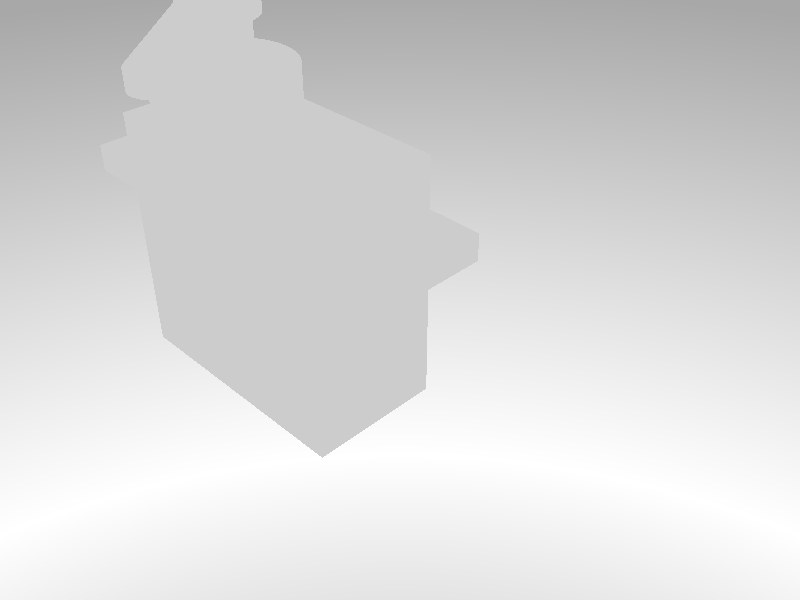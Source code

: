 // Persistence of Vision Ray Tracer Scene Description File
// for FreeCAD (http://www.freecadweb.org)

#version 3.6;

#include "colors.inc"
#include "metals.inc"
#include "rad_def.inc"

global_settings {
    radiosity {
        Rad_Settings(Radiosity_OutdoorHQ,off,off)
    }
}

#default {finish{ambient 0}}

sky_sphere {
    pigment {
        gradient y
        color_map {
            [0.0  color LightGray]
            [0.3  color White]
            [0.7  color LightGray]
        }
    }
}

// Standard finish
#declare StdFinish = finish {};

// declares positon and view direction

// Generated by FreeCAD (http://www.freecadweb.org/)
#declare cam_location =  <66.2427,54.7815,-34.9691>;
#declare cam_look_at  = <29.4464,17.9853,1.8271>;
#declare cam_sky      = <-0.408248,0.816497,0.408248>;
#declare cam_angle    = 45; 
camera {
  location  cam_location
  look_at   cam_look_at
  sky       cam_sky
  angle     cam_angle 
  right x*800/600
}
// Written by FreeCAD http://www.freecadweb.org/
// face number1 +++++++++++++++++++++++++++++++++++++++++++++++++++++++++++++++++++++
#declare Pov_Fusion0011 = mesh2{
  vertex_vectors {
    4,
    <9.12456,30.5,6.1617>,
    <9.12456,32,6.1617>,
    <16.2238,30.5,-3.83727>,
    <16.2238,32,-3.83727>,
  }
  normal_vectors {
    4,
    <0.815386,0,0.578918>,
    <0.815386,0,0.578918>,
    <0.815386,0,0.578918>,
    <0.815386,0,0.578918>,
  }
  face_indices {
    2,
    <2,1,0>,
    <2,3,1>,
  }
} // end of Face1

// face number2 +++++++++++++++++++++++++++++++++++++++++++++++++++++++++++++++++++++
#declare Pov_Fusion0012 = mesh2{
  vertex_vectors {
    36,
    <9.12456,30.5,6.1617>,
    <9.12456,32,6.1617>,
    <5.0872,30.5,3.00737>,
    <5.0872,32,3.00737>,
    <9.01269,30.5,7.00592>,
    <8.68536,30.5,7.79209>,
    <8.16504,30.5,8.46624>,
    <7.48746,30.5,8.98209>,
    <6.69914,30.5,9.30421>,
    <5.8542,30.5,9.4105>,
    <5.01066,30.5,9.29364>,
    <4.22644,30.5,8.96167>,
    <3.55537,30.5,8.43737>,
    <3.04354,30.5,7.75675>,
    <2.72608,30.5,6.96654>,
    <2.6248,30.5,6.12099>,
    <2.74664,30.5,5.27816>,
    <3.08324,30.5,4.49591>,
    <3.6115,30.5,3.82795>,
    <4.29513,30.5,3.32015>,
    <9.01269,32,7.00592>,
    <8.68536,32,7.79209>,
    <8.16504,32,8.46624>,
    <7.48746,32,8.98209>,
    <6.69914,32,9.30421>,
    <5.8542,32,9.4105>,
    <5.01066,32,9.29364>,
    <4.22644,32,8.96167>,
    <3.55537,32,8.43737>,
    <3.04354,32,7.75675>,
    <2.72608,32,6.96654>,
    <2.6248,32,6.12099>,
    <2.74664,32,5.27816>,
    <3.08324,32,4.49591>,
    <3.6115,32,3.82795>,
    <4.29513,32,3.32015>,
  }
  normal_vectors {
    36,
    <1,-0,0.000351276>,
    <1,-0,0.000351276>,
    <-0.242263,-0,-0.970211>,
    <-0.242263,-0,-0.970211>,
    <0.965579,-0,0.26011>,
    <0.864862,-0,0.502009>,
    <0.704764,-0,0.709442>,
    <0.496278,-0,0.868164>,
    <0.253717,-0,0.967278>,
    <-0.00626333,-0,0.99998>,
    <-0.265814,-0,0.964024>,
    <-0.507114,-0,0.861879>,
    <-0.713596,-0,0.700558>,
    <-0.871083,-0,0.491137>,
    <-0.968761,-0,0.247994>,
    <-0.999926,-0,-0.012175>,
    <-0.962436,-0,-0.271509>,
    <-0.858866,-0,-0.5122>,
    <-0.696327,-0,-0.717725>,
    <-0.485978,-0,-0.873971>,
    <0.965579,-0,0.26011>,
    <0.864862,-0,0.502009>,
    <0.704764,-0,0.709442>,
    <0.496278,-0,0.868164>,
    <0.253717,-0,0.967278>,
    <-0.00626333,-0,0.99998>,
    <-0.265814,-0,0.964024>,
    <-0.507114,-0,0.861879>,
    <-0.713596,-0,0.700558>,
    <-0.871083,-0,0.491137>,
    <-0.968761,-0,0.247994>,
    <-0.999926,-0,-0.012175>,
    <-0.962436,-0,-0.271509>,
    <-0.858866,-0,-0.5122>,
    <-0.696327,-0,-0.717725>,
    <-0.485978,-0,-0.873971>,
  }
  face_indices {
    34,
    <0,1,4>,
    <1,20,4>,
    <20,21,5>,
    <21,22,5>,
    <4,20,5>,
    <5,22,6>,
    <22,23,7>,
    <23,24,7>,
    <6,22,7>,
    <7,24,8>,
    <24,25,9>,
    <8,24,9>,
    <25,26,10>,
    <9,25,10>,
    <26,27,11>,
    <27,28,11>,
    <10,26,11>,
    <11,28,12>,
    <28,29,13>,
    <12,28,13>,
    <29,30,14>,
    <13,29,14>,
    <30,31,15>,
    <14,30,15>,
    <31,32,16>,
    <32,33,16>,
    <15,31,16>,
    <16,33,17>,
    <33,34,18>,
    <17,33,18>,
    <18,34,19>,
    <34,35,19>,
    <19,35,2>,
    <35,3,2>,
  }
} // end of Face2

// face number3 +++++++++++++++++++++++++++++++++++++++++++++++++++++++++++++++++++++
#declare Pov_Fusion0013 = mesh2{
  vertex_vectors {
    26,
    <13.0717,30.5,-6.29992>,
    <13.0717,32,-6.29992>,
    <16.2238,30.5,-3.83727>,
    <16.2238,32,-3.83727>,
    <13.4441,30.5,-6.66586>,
    <13.8985,30.5,-6.92296>,
    <14.404,30.5,-7.05369>,
    <14.9261,30.5,-7.04913>,
    <15.4292,30.5,-6.9096>,
    <15.8791,30.5,-6.64462>,
    <16.245,30.5,-6.27222>,
    <16.5021,30.5,-5.81781>,
    <16.6328,30.5,-5.31233>,
    <16.6283,30.5,-4.79025>,
    <16.4887,30.5,-4.28713>,
    <13.4441,32,-6.66586>,
    <13.8985,32,-6.92296>,
    <14.404,32,-7.05369>,
    <14.9261,32,-7.04913>,
    <15.4292,32,-6.9096>,
    <15.8791,32,-6.64462>,
    <16.245,32,-6.27222>,
    <16.5021,32,-5.81781>,
    <16.6328,32,-5.31233>,
    <16.6283,32,-4.79025>,
    <16.4887,32,-4.28713>,
  }
  normal_vectors {
    26,
    <-0.788011,-0,-0.615661>,
    <-0.788011,-0,-0.615661>,
    <0.788011,-0,0.615661>,
    <0.788011,-0,0.615661>,
    <-0.601815,-0,-0.798636>,
    <-0.374607,-0,-0.927184>,
    <-0.121869,-0,-0.992546>,
    <0.139173,0,-0.990268>,
    <0.390731,0,-0.920505>,
    <0.615661,0,-0.788011>,
    <0.798636,0,-0.601815>,
    <0.927184,0,-0.374607>,
    <0.992546,0,-0.121869>,
    <0.990268,-0,0.139173>,
    <0.920505,-0,0.390731>,
    <-0.601815,-0,-0.798636>,
    <-0.374607,-0,-0.927184>,
    <-0.121869,-0,-0.992546>,
    <0.139173,0,-0.990268>,
    <0.390731,0,-0.920505>,
    <0.615661,0,-0.788011>,
    <0.798636,0,-0.601815>,
    <0.927184,0,-0.374607>,
    <0.992546,0,-0.121869>,
    <0.990268,-0,0.139173>,
    <0.920505,-0,0.390731>,
  }
  face_indices {
    24,
    <0,1,4>,
    <1,15,4>,
    <15,16,5>,
    <4,15,5>,
    <16,17,6>,
    <5,16,6>,
    <17,18,7>,
    <6,17,7>,
    <18,19,8>,
    <7,18,8>,
    <19,20,9>,
    <8,19,9>,
    <20,21,10>,
    <9,20,10>,
    <21,22,11>,
    <10,21,11>,
    <22,23,12>,
    <11,22,12>,
    <23,24,13>,
    <12,23,13>,
    <24,25,14>,
    <25,3,14>,
    <13,24,14>,
    <14,3,2>,
  }
} // end of Face3

// face number4 +++++++++++++++++++++++++++++++++++++++++++++++++++++++++++++++++++++
#declare Pov_Fusion0014 = mesh2{
  vertex_vectors {
    106,
    <9.12456,30.5,6.1617>,
    <16.2238,30.5,-3.83727>,
    <5.0872,30.5,3.00737>,
    <9.01269,30.5,7.00592>,
    <8.68536,30.5,7.79209>,
    <8.16504,30.5,8.46624>,
    <7.48746,30.5,8.98209>,
    <6.69914,30.5,9.30421>,
    <5.8542,30.5,9.4105>,
    <5.01066,30.5,9.29364>,
    <4.22644,30.5,8.96167>,
    <3.55537,30.5,8.43737>,
    <3.04354,30.5,7.75675>,
    <2.72608,30.5,6.96654>,
    <2.6248,30.5,6.12099>,
    <2.74664,30.5,5.27816>,
    <3.08324,30.5,4.49591>,
    <3.6115,30.5,3.82795>,
    <4.29513,30.5,3.32015>,
    <13.0717,30.5,-6.29992>,
    <13.4441,30.5,-6.66586>,
    <13.8985,30.5,-6.92296>,
    <14.404,30.5,-7.05369>,
    <14.9261,30.5,-7.04913>,
    <15.4292,30.5,-6.9096>,
    <15.8791,30.5,-6.64462>,
    <16.245,30.5,-6.27222>,
    <16.5021,30.5,-5.81781>,
    <16.6328,30.5,-5.31233>,
    <16.6283,30.5,-4.79025>,
    <16.4887,30.5,-4.28713>,
    <8.64503,30.5,2.61451>,
    <8.73335,30.5,2.70344>,
    <8.79677,30.5,2.81155>,
    <8.83132,30.5,2.93202>,
    <8.83482,30.5,3.05731>,
    <8.80705,30.5,3.17953>,
    <8.74976,30.5,3.291>,
    <8.66655,30.5,3.38472>,
    <8.56264,30.5,3.45481>,
    <8.44457,30.5,3.49685>,
    <8.31975,30.5,3.50821>,
    <8.19603,30.5,3.48817>,
    <8.08118,30.5,3.438>,
    <7.98242,30.5,3.36083>,
    <7.90595,30.5,3.26153>,
    <7.85657,30.5,3.14634>,
    <7.8374,30.5,3.02248>,
    <7.84963,30.5,2.89774>,
    <7.89249,30.5,2.77997>,
    <7.9633,30.5,2.67655>,
    <8.05761,30.5,2.594>,
    <8.16948,30.5,2.53749>,
    <8.29189,30.5,2.51057>,
    <8.41714,30.5,2.51495>,
    <8.53738,30.5,2.55034>,
    <8.5,30.5,6>,
    <8.42146,30.5,6.62172>,
    <8.19077,30.5,7.20438>,
    <7.82242,30.5,7.71137>,
    <7.33957,30.5,8.11082>,
    <6.77254,30.5,8.37764>,
    <6.15698,30.5,8.49507>,
    <5.53155,30.5,8.45572>,
    <4.93555,30.5,8.26207>,
    <4.40644,30.5,7.92628>,
    <3.97746,30.5,7.46946>,
    <3.67556,30.5,6.92031>,
    <3.51971,30.5,6.31333>,
    <3.51971,30.5,5.68667>,
    <3.67556,30.5,5.07969>,
    <3.97746,30.5,4.53054>,
    <4.40644,30.5,4.07372>,
    <4.93555,30.5,3.73793>,
    <5.53155,30.5,3.54428>,
    <6.15698,30.5,3.50493>,
    <6.77254,30.5,3.62236>,
    <7.33957,30.5,3.88918>,
    <7.82242,30.5,4.28863>,
    <8.19077,30.5,4.79562>,
    <8.42146,30.5,5.37828>,
    <14.8016,30.5,-5.2656>,
    <14.89,30.5,-5.17666>,
    <14.9534,30.5,-5.06856>,
    <14.9879,30.5,-4.94808>,
    <14.9914,30.5,-4.8228>,
    <14.9637,30.5,-4.70058>,
    <14.9064,30.5,-4.58911>,
    <14.8232,30.5,-4.49538>,
    <14.7193,30.5,-4.4253>,
    <14.6012,30.5,-4.38326>,
    <14.4764,30.5,-4.3719>,
    <14.3526,30.5,-4.39193>,
    <14.2378,30.5,-4.44211>,
    <14.139,30.5,-4.51927>,
    <14.0626,30.5,-4.61857>,
    <14.0132,30.5,-4.73377>,
    <13.994,30.5,-4.85763>,
    <14.0062,30.5,-4.98237>,
    <14.0491,30.5,-5.10014>,
    <14.1199,30.5,-5.20355>,
    <14.2142,30.5,-5.28611>,
    <14.3261,30.5,-5.34262>,
    <14.4485,30.5,-5.36953>,
    <14.5738,30.5,-5.36516>,
    <14.694,30.5,-5.32977>,
  }
  normal_vectors {
    106,
    <-0,-1,-0>,
    <-0,-1,-0>,
    <-0,-1,-0>,
    <-0,-1,-0>,
    <-0,-1,-0>,
    <-0,-1,-0>,
    <-0,-1,-0>,
    <-0,-1,-0>,
    <-0,-1,-0>,
    <-0,-1,-0>,
    <-0,-1,-0>,
    <-0,-1,-0>,
    <-0,-1,-0>,
    <-0,-1,-0>,
    <-0,-1,-0>,
    <-0,-1,-0>,
    <-0,-1,-0>,
    <-0,-1,-0>,
    <-0,-1,-0>,
    <-0,-1,-0>,
    <-0,-1,-0>,
    <-0,-1,-0>,
    <-0,-1,-0>,
    <-0,-1,-0>,
    <-0,-1,-0>,
    <-0,-1,-0>,
    <-0,-1,-0>,
    <-0,-1,-0>,
    <-0,-1,-0>,
    <-0,-1,-0>,
    <-0,-1,-0>,
    <-0,-1,-0>,
    <-0,-1,-0>,
    <-0,-1,-0>,
    <-0,-1,-0>,
    <-0,-1,-0>,
    <-0,-1,-0>,
    <-0,-1,-0>,
    <-0,-1,-0>,
    <-0,-1,-0>,
    <-0,-1,-0>,
    <-0,-1,-0>,
    <-0,-1,-0>,
    <-0,-1,-0>,
    <-0,-1,-0>,
    <-0,-1,-0>,
    <-0,-1,-0>,
    <-0,-1,-0>,
    <-0,-1,-0>,
    <-0,-1,-0>,
    <-0,-1,-0>,
    <-0,-1,-0>,
    <-0,-1,-0>,
    <-0,-1,-0>,
    <-0,-1,-0>,
    <-0,-1,-0>,
    <-0,-1,-0>,
    <-0,-1,-0>,
    <-0,-1,-0>,
    <-0,-1,-0>,
    <-0,-1,-0>,
    <-0,-1,-0>,
    <-0,-1,-0>,
    <-0,-1,-0>,
    <-0,-1,-0>,
    <-0,-1,-0>,
    <-0,-1,-0>,
    <-0,-1,-0>,
    <-0,-1,-0>,
    <-0,-1,-0>,
    <-0,-1,-0>,
    <-0,-1,-0>,
    <-0,-1,-0>,
    <-0,-1,-0>,
    <-0,-1,-0>,
    <-0,-1,-0>,
    <-0,-1,-0>,
    <-0,-1,-0>,
    <-0,-1,-0>,
    <-0,-1,-0>,
    <-0,-1,-0>,
    <-0,-1,-0>,
    <-0,-1,-0>,
    <-0,-1,-0>,
    <-0,-1,-0>,
    <-0,-1,-0>,
    <-0,-1,-0>,
    <-0,-1,-0>,
    <-0,-1,-0>,
    <-0,-1,-0>,
    <-0,-1,-0>,
    <-0,-1,-0>,
    <-0,-1,-0>,
    <-0,-1,-0>,
    <-0,-1,-0>,
    <-0,-1,-0>,
    <-0,-1,-0>,
    <-0,-1,-0>,
    <-0,-1,-0>,
    <-0,-1,-0>,
    <-0,-1,-0>,
    <-0,-1,-0>,
    <-0,-1,-0>,
    <-0,-1,-0>,
    <-0,-1,-0>,
    <-0,-1,-0>,
  }
  face_indices {
    110,
    <17,18,72>,
    <16,17,71>,
    <17,72,71>,
    <18,2,73>,
    <72,18,73>,
    <15,16,70>,
    <16,71,70>,
    <19,20,101>,
    <100,19,101>,
    <19,100,99>,
    <20,21,102>,
    <101,20,102>,
    <19,99,98>,
    <73,2,74>,
    <102,21,103>,
    <21,22,103>,
    <19,98,97>,
    <14,15,69>,
    <15,70,69>,
    <22,23,104>,
    <103,22,104>,
    <19,97,96>,
    <104,23,105>,
    <23,24,105>,
    <24,25,81>,
    <105,24,81>,
    <74,2,75>,
    <13,14,68>,
    <14,69,68>,
    <81,25,26>,
    <82,81,26>,
    <13,68,67>,
    <75,2,50>,
    <50,2,51>,
    <75,50,49>,
    <76,75,49>,
    <82,26,27>,
    <83,82,27>,
    <2,19,52>,
    <51,2,52>,
    <76,49,48>,
    <13,67,12>,
    <52,19,53>,
    <76,48,47>,
    <53,19,54>,
    <19,96,54>,
    <96,95,54>,
    <76,47,46>,
    <54,95,55>,
    <95,94,55>,
    <46,45,77>,
    <76,46,77>,
    <55,94,31>,
    <94,93,31>,
    <84,83,28>,
    <83,27,28>,
    <77,45,44>,
    <31,93,32>,
    <93,92,32>,
    <12,67,66>,
    <77,44,43>,
    <32,92,33>,
    <92,91,33>,
    <84,28,29>,
    <85,84,29>,
    <12,66,11>,
    <41,40,78>,
    <42,41,78>,
    <43,42,78>,
    <77,43,78>,
    <85,29,30>,
    <86,85,30>,
    <11,66,65>,
    <34,33,1>,
    <35,34,1>,
    <33,91,1>,
    <87,86,1>,
    <88,87,1>,
    <89,88,1>,
    <90,89,1>,
    <91,90,1>,
    <86,30,1>,
    <39,38,79>,
    <40,39,79>,
    <78,40,79>,
    <11,65,10>,
    <10,65,64>,
    <38,37,80>,
    <79,38,80>,
    <64,63,9>,
    <10,64,9>,
    <63,62,8>,
    <9,63,8>,
    <36,35,0>,
    <37,36,0>,
    <57,56,0>,
    <80,37,0>,
    <56,80,0>,
    <35,1,0>,
    <62,61,7>,
    <8,62,7>,
    <57,0,3>,
    <58,57,3>,
    <7,61,6>,
    <61,60,6>,
    <58,3,4>,
    <59,58,4>,
    <59,4,5>,
    <6,60,5>,
    <60,59,5>,
  }
} // end of Face4

// face number5 +++++++++++++++++++++++++++++++++++++++++++++++++++++++++++++++++++++
#declare Pov_Fusion0015 = mesh2{
  vertex_vectors {
    81,
    <9.12456,32,6.1617>,
    <16.2238,32,-3.83727>,
    <13.0717,32,-6.29992>,
    <13.4441,32,-6.66586>,
    <13.8985,32,-6.92296>,
    <14.404,32,-7.05369>,
    <14.9261,32,-7.04913>,
    <15.4292,32,-6.9096>,
    <15.8791,32,-6.64462>,
    <16.245,32,-6.27222>,
    <16.5021,32,-5.81781>,
    <16.6328,32,-5.31233>,
    <16.6283,32,-4.79025>,
    <16.4887,32,-4.28713>,
    <5.0872,32,3.00737>,
    <9.01269,32,7.00592>,
    <8.68536,32,7.79209>,
    <8.16504,32,8.46624>,
    <7.48746,32,8.98209>,
    <6.69914,32,9.30421>,
    <5.8542,32,9.4105>,
    <5.01066,32,9.29364>,
    <4.22644,32,8.96167>,
    <3.55537,32,8.43737>,
    <3.04354,32,7.75675>,
    <2.72608,32,6.96654>,
    <2.6248,32,6.12099>,
    <2.74664,32,5.27816>,
    <3.08324,32,4.49591>,
    <3.6115,32,3.82795>,
    <4.29513,32,3.32015>,
    <14.8016,32,-5.2656>,
    <14.89,32,-5.17666>,
    <14.9534,32,-5.06856>,
    <14.9879,32,-4.94808>,
    <14.9914,32,-4.8228>,
    <14.9637,32,-4.70058>,
    <14.9064,32,-4.58911>,
    <14.8232,32,-4.49538>,
    <14.7193,32,-4.4253>,
    <14.6012,32,-4.38326>,
    <14.4764,32,-4.3719>,
    <14.3526,32,-4.39193>,
    <14.2378,32,-4.44211>,
    <14.139,32,-4.51927>,
    <14.0626,32,-4.61857>,
    <14.0132,32,-4.73377>,
    <13.994,32,-4.85763>,
    <14.0062,32,-4.98237>,
    <14.0491,32,-5.10014>,
    <14.1199,32,-5.20355>,
    <14.2142,32,-5.28611>,
    <14.3261,32,-5.34262>,
    <14.4485,32,-5.36953>,
    <14.5738,32,-5.36516>,
    <14.694,32,-5.32977>,
    <8.64503,32,2.61451>,
    <8.73335,32,2.70344>,
    <8.79677,32,2.81155>,
    <8.83132,32,2.93202>,
    <8.83482,32,3.05731>,
    <8.80705,32,3.17953>,
    <8.74976,32,3.291>,
    <8.66655,32,3.38472>,
    <8.56264,32,3.45481>,
    <8.44457,32,3.49685>,
    <8.31975,32,3.50821>,
    <8.19603,32,3.48817>,
    <8.08118,32,3.438>,
    <7.98242,32,3.36083>,
    <7.90595,32,3.26153>,
    <7.85657,32,3.14634>,
    <7.8374,32,3.02248>,
    <7.84963,32,2.89774>,
    <7.89249,32,2.77997>,
    <7.9633,32,2.67655>,
    <8.05761,32,2.594>,
    <8.16948,32,2.53749>,
    <8.29189,32,2.51057>,
    <8.41714,32,2.51495>,
    <8.53738,32,2.55034>,
  }
  normal_vectors {
    81,
    <0,1,0>,
    <0,1,0>,
    <0,1,0>,
    <0,1,0>,
    <0,1,0>,
    <0,1,0>,
    <0,1,0>,
    <0,1,0>,
    <0,1,0>,
    <0,1,0>,
    <0,1,0>,
    <0,1,0>,
    <0,1,0>,
    <0,1,0>,
    <0,1,0>,
    <0,1,0>,
    <0,1,0>,
    <0,1,0>,
    <0,1,0>,
    <0,1,0>,
    <0,1,0>,
    <0,1,0>,
    <0,1,0>,
    <0,1,0>,
    <0,1,0>,
    <0,1,0>,
    <0,1,0>,
    <0,1,0>,
    <0,1,0>,
    <0,1,0>,
    <0,1,0>,
    <0,1,0>,
    <0,1,0>,
    <0,1,0>,
    <0,1,0>,
    <0,1,0>,
    <0,1,0>,
    <0,1,0>,
    <0,1,0>,
    <0,1,0>,
    <0,1,0>,
    <0,1,0>,
    <0,1,0>,
    <0,1,0>,
    <0,1,0>,
    <0,1,0>,
    <0,1,0>,
    <0,1,0>,
    <0,1,0>,
    <0,1,0>,
    <0,1,0>,
    <0,1,0>,
    <0,1,0>,
    <0,1,0>,
    <0,1,0>,
    <0,1,0>,
    <0,1,0>,
    <0,1,0>,
    <0,1,0>,
    <0,1,0>,
    <0,1,0>,
    <0,1,0>,
    <0,1,0>,
    <0,1,0>,
    <0,1,0>,
    <0,1,0>,
    <0,1,0>,
    <0,1,0>,
    <0,1,0>,
    <0,1,0>,
    <0,1,0>,
    <0,1,0>,
    <0,1,0>,
    <0,1,0>,
    <0,1,0>,
    <0,1,0>,
    <0,1,0>,
    <0,1,0>,
    <0,1,0>,
    <0,1,0>,
    <0,1,0>,
  }
  face_indices {
    83,
    <12,34,35>,
    <12,11,34>,
    <27,29,28>,
    <76,14,75>,
    <74,75,14>,
    <26,30,29>,
    <10,32,33>,
    <23,26,24>,
    <26,29,27>,
    <10,9,32>,
    <77,2,14>,
    <77,14,76>,
    <51,2,50>,
    <51,3,2>,
    <13,35,36>,
    <49,50,2>,
    <73,74,14>,
    <52,4,3>,
    <13,12,35>,
    <24,26,25>,
    <52,3,51>,
    <1,13,36>,
    <1,36,37>,
    <1,37,38>,
    <48,49,2>,
    <1,38,39>,
    <1,39,40>,
    <1,40,41>,
    <1,58,59>,
    <53,5,4>,
    <1,59,60>,
    <53,4,52>,
    <1,41,58>,
    <78,2,77>,
    <72,73,14>,
    <47,48,2>,
    <79,46,2>,
    <54,6,5>,
    <21,26,23>,
    <21,23,22>,
    <54,5,53>,
    <79,45,46>,
    <79,2,78>,
    <20,30,26>,
    <46,47,2>,
    <71,72,14>,
    <55,7,6>,
    <55,6,54>,
    <20,26,21>,
    <0,1,60>,
    <80,44,45>,
    <80,45,79>,
    <0,68,14>,
    <0,60,61>,
    <0,61,62>,
    <0,62,63>,
    <70,71,14>,
    <0,63,64>,
    <0,64,65>,
    <0,65,66>,
    <31,8,7>,
    <0,66,67>,
    <0,67,68>,
    <31,7,55>,
    <56,44,80>,
    <15,0,14>,
    <56,43,44>,
    <15,14,30>,
    <15,30,20>,
    <18,20,19>,
    <11,33,34>,
    <11,10,33>,
    <17,16,15>,
    <17,15,20>,
    <17,20,18>,
    <69,70,14>,
    <57,42,43>,
    <57,43,56>,
    <9,31,32>,
    <9,8,31>,
    <68,69,14>,
    <58,41,42>,
    <58,42,57>,
  }
} // end of Face5

// face number6 +++++++++++++++++++++++++++++++++++++++++++++++++++++++++++++++++++++
#declare Pov_Fusion0016 = mesh2{
  vertex_vectors {
    4,
    <5.0872,30.5,3.00737>,
    <5.0872,32,3.00737>,
    <13.0717,30.5,-6.29992>,
    <13.0717,32,-6.29992>,
  }
  normal_vectors {
    4,
    <-0.758981,-0,-0.651112>,
    <-0.758981,-0,-0.651112>,
    <-0.758981,-0,-0.651112>,
    <-0.758981,-0,-0.651112>,
  }
  face_indices {
    2,
    <0,1,2>,
    <1,3,2>,
  }
} // end of Face6

// face number7 +++++++++++++++++++++++++++++++++++++++++++++++++++++++++++++++++++++
#declare Pov_Fusion0017 = mesh2{
  vertex_vectors {
    52,
    <8.64503,30.5,2.61451>,
    <8.64503,32,2.61451>,
    <8.64503,30.5,2.61451>,
    <8.64503,32,2.61451>,
    <8.73335,30.5,2.70344>,
    <8.79677,30.5,2.81155>,
    <8.83132,30.5,2.93202>,
    <8.83482,30.5,3.05731>,
    <8.80705,30.5,3.17953>,
    <8.74976,30.5,3.291>,
    <8.66655,30.5,3.38472>,
    <8.56264,30.5,3.45481>,
    <8.44457,30.5,3.49685>,
    <8.31975,30.5,3.50821>,
    <8.19603,30.5,3.48817>,
    <8.08118,30.5,3.438>,
    <7.98242,30.5,3.36083>,
    <7.90595,30.5,3.26153>,
    <7.85657,30.5,3.14634>,
    <7.8374,30.5,3.02248>,
    <7.84963,30.5,2.89774>,
    <7.89249,30.5,2.77997>,
    <7.9633,30.5,2.67655>,
    <8.05761,30.5,2.594>,
    <8.16948,30.5,2.53749>,
    <8.29189,30.5,2.51057>,
    <8.41714,30.5,2.51495>,
    <8.53738,30.5,2.55034>,
    <8.73335,32,2.70344>,
    <8.79677,32,2.81155>,
    <8.83132,32,2.93202>,
    <8.83482,32,3.05731>,
    <8.80705,32,3.17953>,
    <8.74976,32,3.291>,
    <8.66655,32,3.38472>,
    <8.56264,32,3.45481>,
    <8.44457,32,3.49685>,
    <8.31975,32,3.50821>,
    <8.19603,32,3.48817>,
    <8.08118,32,3.438>,
    <7.98242,32,3.36083>,
    <7.90595,32,3.26153>,
    <7.85657,32,3.14634>,
    <7.8374,32,3.02248>,
    <7.84963,32,2.89774>,
    <7.89249,32,2.77997>,
    <7.9633,32,2.67655>,
    <8.05761,32,2.594>,
    <8.16948,32,2.53749>,
    <8.29189,32,2.51057>,
    <8.41714,32,2.51495>,
    <8.53738,32,2.55034>,
  }
  normal_vectors {
    52,
    <-0.615662,-0,0.788011>,
    <-0.615662,-0,0.788011>,
    <-0.615662,-0,0.788011>,
    <-0.615662,-0,0.788011>,
    <-0.79229,-0,0.610145>,
    <-0.919135,-0,0.393942>,
    <-0.988228,-0,0.152986>,
    <-0.995227,0,-0.0975828>,
    <-0.939693,0,-0.34202>,
    <-0.825113,0,-0.564967>,
    <-0.65869,0,-0.752415>,
    <-0.450878,0,-0.892586>,
    <-0.214735,0,-0.976672>,
    <0.0348988,0,-0.999391>,
    <0.282341,0,-0.959314>,
    <0.512043,0,-0.85896>,
    <0.709571,0,-0.704634>,
    <0.862514,0,-0.506034>,
    <0.961262,0,-0.275637>,
    <0.99961,0,-0.0279217>,
    <0.975149,0,0.221549>,
    <0.889416,0,0.457098>,
    <0.747798,0,0.663926>,
    <0.559193,0,0.829038>,
    <0.335451,0,0.942058>,
    <0.0906334,0,0.995884>,
    <-0.159882,-0,0.987136>,
    <-0.400349,-0,0.916363>,
    <-0.79229,-0,0.610145>,
    <-0.919135,-0,0.393942>,
    <-0.988228,-0,0.152986>,
    <-0.995227,0,-0.0975828>,
    <-0.939693,0,-0.34202>,
    <-0.825113,0,-0.564967>,
    <-0.65869,0,-0.752415>,
    <-0.450878,0,-0.892586>,
    <-0.214735,0,-0.976672>,
    <0.0348988,0,-0.999391>,
    <0.282341,0,-0.959314>,
    <0.512043,0,-0.85896>,
    <0.709571,0,-0.704634>,
    <0.862514,0,-0.506034>,
    <0.961262,0,-0.275637>,
    <0.99961,0,-0.0279217>,
    <0.975149,0,0.221549>,
    <0.889416,0,0.457098>,
    <0.747798,0,0.663926>,
    <0.559193,0,0.829038>,
    <0.335451,0,0.942058>,
    <0.0906334,0,0.995884>,
    <-0.159882,-0,0.987136>,
    <-0.400349,-0,0.916363>,
  }
  face_indices {
    50,
    <23,46,22>,
    <23,47,46>,
    <23,48,47>,
    <24,48,23>,
    <25,48,24>,
    <4,1,0>,
    <25,49,48>,
    <4,28,1>,
    <25,50,49>,
    <26,50,25>,
    <5,29,28>,
    <5,28,4>,
    <27,50,26>,
    <27,51,50>,
    <27,3,51>,
    <6,30,29>,
    <6,29,5>,
    <2,3,27>,
    <7,31,30>,
    <7,30,6>,
    <8,32,31>,
    <8,33,32>,
    <8,31,7>,
    <9,34,33>,
    <9,33,8>,
    <10,34,9>,
    <11,35,34>,
    <11,36,35>,
    <11,34,10>,
    <12,37,36>,
    <12,36,11>,
    <13,38,37>,
    <13,37,12>,
    <14,38,13>,
    <15,38,14>,
    <15,39,38>,
    <15,40,39>,
    <16,40,15>,
    <17,40,16>,
    <17,41,40>,
    <17,42,41>,
    <18,42,17>,
    <19,42,18>,
    <19,43,42>,
    <19,44,43>,
    <20,44,19>,
    <21,44,20>,
    <21,45,44>,
    <21,46,45>,
    <22,46,21>,
  }
} // end of Face7

// face number8 +++++++++++++++++++++++++++++++++++++++++++++++++++++++++++++++++++++
#declare Pov_Fusion0018 = mesh2{
  vertex_vectors {
    52,
    <8.5,30.5,6>,
    <8.5,30.5,6>,
    <8.42146,30.5,6.62172>,
    <8.19077,30.5,7.20438>,
    <7.82242,30.5,7.71137>,
    <7.33957,30.5,8.11082>,
    <6.77254,30.5,8.37764>,
    <6.15698,30.5,8.49507>,
    <5.53155,30.5,8.45572>,
    <4.93555,30.5,8.26207>,
    <4.40644,30.5,7.92628>,
    <3.97746,30.5,7.46946>,
    <3.67556,30.5,6.92031>,
    <3.51971,30.5,6.31333>,
    <3.51971,30.5,5.68667>,
    <3.67556,30.5,5.07969>,
    <3.97746,30.5,4.53054>,
    <4.40644,30.5,4.07372>,
    <4.93555,30.5,3.73793>,
    <5.53155,30.5,3.54428>,
    <6.15698,30.5,3.50493>,
    <6.77254,30.5,3.62236>,
    <7.33957,30.5,3.88918>,
    <7.82242,30.5,4.28863>,
    <8.19077,30.5,4.79562>,
    <8.42146,30.5,5.37828>,
    <8.5,26.5,6>,
    <8.5,26.5,6>,
    <8.42146,26.5,6.62172>,
    <8.19077,26.5,7.20438>,
    <7.82242,26.5,7.71137>,
    <7.33957,26.5,8.11082>,
    <6.77254,26.5,8.37764>,
    <6.15698,26.5,8.49507>,
    <5.53155,26.5,8.45572>,
    <4.93555,26.5,8.26207>,
    <4.40644,26.5,7.92628>,
    <3.97746,26.5,7.46946>,
    <3.67556,26.5,6.92031>,
    <3.51971,26.5,6.31333>,
    <3.51971,26.5,5.68667>,
    <3.67556,26.5,5.07969>,
    <3.97746,26.5,4.53054>,
    <4.40644,26.5,4.07372>,
    <4.93555,26.5,3.73793>,
    <5.53155,26.5,3.54428>,
    <6.15698,26.5,3.50493>,
    <6.77254,26.5,3.62236>,
    <7.33957,26.5,3.88918>,
    <7.82242,26.5,4.28863>,
    <8.19077,26.5,4.79562>,
    <8.42146,26.5,5.37828>,
  }
  normal_vectors {
    52,
    <1,0,0>,
    <1,0,0>,
    <0.968583,-0,0.24869>,
    <0.876307,-0,0.481754>,
    <0.728969,-0,0.684547>,
    <0.535827,-0,0.844328>,
    <0.309017,-0,0.951057>,
    <0.0627905,-0,0.998027>,
    <-0.187381,0,0.982287>,
    <-0.425779,0,0.904827>,
    <-0.637424,0,0.770513>,
    <-0.809017,0,0.587785>,
    <-0.929776,0,0.368125>,
    <-0.992115,0,0.125333>,
    <-0.992115,0,-0.125333>,
    <-0.929776,0,-0.368125>,
    <-0.809017,0,-0.587785>,
    <-0.637424,0,-0.770513>,
    <-0.425779,0,-0.904827>,
    <-0.187381,0,-0.982287>,
    <0.0627905,0,-0.998027>,
    <0.309017,0,-0.951057>,
    <0.535827,0,-0.844328>,
    <0.728969,0,-0.684547>,
    <0.876307,0,-0.481754>,
    <0.968583,0,-0.24869>,
    <1,0,0>,
    <1,0,0>,
    <0.968583,-0,0.24869>,
    <0.876307,-0,0.481754>,
    <0.728969,-0,0.684547>,
    <0.535827,-0,0.844328>,
    <0.309017,-0,0.951057>,
    <0.0627905,-0,0.998027>,
    <-0.187381,0,0.982287>,
    <-0.425779,0,0.904827>,
    <-0.637424,0,0.770513>,
    <-0.809017,0,0.587785>,
    <-0.929776,0,0.368125>,
    <-0.992115,0,0.125333>,
    <-0.992115,0,-0.125333>,
    <-0.929776,0,-0.368125>,
    <-0.809017,0,-0.587785>,
    <-0.637424,0,-0.770513>,
    <-0.425779,0,-0.904827>,
    <-0.187381,0,-0.982287>,
    <0.0627905,0,-0.998027>,
    <0.309017,0,-0.951057>,
    <0.535827,0,-0.844328>,
    <0.728969,0,-0.684547>,
    <0.876307,0,-0.481754>,
    <0.968583,0,-0.24869>,
  }
  face_indices {
    50,
    <20,45,19>,
    <20,46,45>,
    <21,46,20>,
    <21,47,46>,
    <22,47,21>,
    <2,28,27>,
    <22,48,47>,
    <2,27,0>,
    <23,48,22>,
    <23,49,48>,
    <3,29,28>,
    <3,28,2>,
    <24,50,49>,
    <24,49,23>,
    <4,30,29>,
    <4,29,3>,
    <25,50,24>,
    <25,51,50>,
    <25,26,51>,
    <5,31,30>,
    <5,30,4>,
    <1,26,25>,
    <6,32,31>,
    <6,33,32>,
    <6,31,5>,
    <7,33,6>,
    <8,34,33>,
    <8,35,34>,
    <8,33,7>,
    <9,35,8>,
    <10,36,35>,
    <10,35,9>,
    <11,37,36>,
    <11,36,10>,
    <12,38,37>,
    <12,37,11>,
    <13,38,12>,
    <13,39,38>,
    <14,39,13>,
    <14,40,39>,
    <15,40,14>,
    <15,41,40>,
    <16,41,15>,
    <16,42,41>,
    <17,42,16>,
    <17,43,42>,
    <18,43,17>,
    <18,44,43>,
    <19,44,18>,
    <19,45,44>,
  }
} // end of Face8

// face number9 +++++++++++++++++++++++++++++++++++++++++++++++++++++++++++++++++++++
#declare Pov_Fusion0019 = mesh2{
  vertex_vectors {
    52,
    <14.8016,30.5,-5.2656>,
    <14.8016,32,-5.2656>,
    <14.8016,30.5,-5.2656>,
    <14.8016,32,-5.2656>,
    <14.89,30.5,-5.17666>,
    <14.9534,30.5,-5.06856>,
    <14.9879,30.5,-4.94808>,
    <14.9914,30.5,-4.8228>,
    <14.9637,30.5,-4.70058>,
    <14.9064,30.5,-4.58911>,
    <14.8232,30.5,-4.49538>,
    <14.7193,30.5,-4.4253>,
    <14.6012,30.5,-4.38326>,
    <14.4764,30.5,-4.3719>,
    <14.3526,30.5,-4.39193>,
    <14.2378,30.5,-4.44211>,
    <14.139,30.5,-4.51927>,
    <14.0626,30.5,-4.61857>,
    <14.0132,30.5,-4.73377>,
    <13.994,30.5,-4.85763>,
    <14.0062,30.5,-4.98237>,
    <14.0491,30.5,-5.10014>,
    <14.1199,30.5,-5.20355>,
    <14.2142,30.5,-5.28611>,
    <14.3261,30.5,-5.34262>,
    <14.4485,30.5,-5.36953>,
    <14.5738,30.5,-5.36516>,
    <14.694,30.5,-5.32977>,
    <14.89,32,-5.17666>,
    <14.9534,32,-5.06856>,
    <14.9879,32,-4.94808>,
    <14.9914,32,-4.8228>,
    <14.9637,32,-4.70058>,
    <14.9064,32,-4.58911>,
    <14.8232,32,-4.49538>,
    <14.7193,32,-4.4253>,
    <14.6012,32,-4.38326>,
    <14.4764,32,-4.3719>,
    <14.3526,32,-4.39193>,
    <14.2378,32,-4.44211>,
    <14.139,32,-4.51927>,
    <14.0626,32,-4.61857>,
    <14.0132,32,-4.73377>,
    <13.994,32,-4.85763>,
    <14.0062,32,-4.98237>,
    <14.0491,32,-5.10014>,
    <14.1199,32,-5.20355>,
    <14.2142,32,-5.28611>,
    <14.3261,32,-5.34262>,
    <14.4485,32,-5.36953>,
    <14.5738,32,-5.36516>,
    <14.694,32,-5.32977>,
  }
  normal_vectors {
    52,
    <-0.615661,-0,0.788011>,
    <-0.615661,-0,0.788011>,
    <-0.615661,-0,0.788011>,
    <-0.615661,-0,0.788011>,
    <-0.79229,-0,0.610145>,
    <-0.919135,-0,0.393942>,
    <-0.988228,-0,0.152986>,
    <-0.995227,0,-0.0975827>,
    <-0.939693,0,-0.34202>,
    <-0.825114,0,-0.564967>,
    <-0.658689,0,-0.752415>,
    <-0.450877,0,-0.892586>,
    <-0.214736,0,-0.976672>,
    <0.0348997,0,-0.999391>,
    <0.282342,0,-0.959314>,
    <0.512042,0,-0.85896>,
    <0.709571,0,-0.704634>,
    <0.862514,0,-0.506034>,
    <0.961262,0,-0.275638>,
    <0.99961,0,-0.0279215>,
    <0.975149,0,0.221548>,
    <0.889416,0,0.457098>,
    <0.747798,0,0.663926>,
    <0.559193,0,0.829037>,
    <0.335452,0,0.942057>,
    <0.0906324,0,0.995884>,
    <-0.159881,-0,0.987136>,
    <-0.400349,-0,0.916363>,
    <-0.79229,-0,0.610145>,
    <-0.919135,-0,0.393942>,
    <-0.988228,-0,0.152986>,
    <-0.995227,0,-0.0975827>,
    <-0.939693,0,-0.34202>,
    <-0.825114,0,-0.564967>,
    <-0.658689,0,-0.752415>,
    <-0.450877,0,-0.892586>,
    <-0.214736,0,-0.976672>,
    <0.0348997,0,-0.999391>,
    <0.282342,0,-0.959314>,
    <0.512042,0,-0.85896>,
    <0.709571,0,-0.704634>,
    <0.862514,0,-0.506034>,
    <0.961262,0,-0.275638>,
    <0.99961,0,-0.0279215>,
    <0.975149,0,0.221548>,
    <0.889416,0,0.457098>,
    <0.747798,0,0.663926>,
    <0.559193,0,0.829037>,
    <0.335452,0,0.942057>,
    <0.0906324,0,0.995884>,
    <-0.159881,-0,0.987136>,
    <-0.400349,-0,0.916363>,
  }
  face_indices {
    50,
    <23,46,22>,
    <23,47,46>,
    <23,48,47>,
    <24,48,23>,
    <25,48,24>,
    <4,1,0>,
    <25,49,48>,
    <4,28,1>,
    <25,50,49>,
    <26,50,25>,
    <5,29,28>,
    <5,28,4>,
    <27,50,26>,
    <27,51,50>,
    <27,3,51>,
    <6,30,29>,
    <6,29,5>,
    <2,3,27>,
    <7,31,30>,
    <7,30,6>,
    <8,32,31>,
    <8,33,32>,
    <8,31,7>,
    <9,34,33>,
    <9,33,8>,
    <10,34,9>,
    <11,35,34>,
    <11,36,35>,
    <11,34,10>,
    <12,37,36>,
    <12,36,11>,
    <13,38,37>,
    <13,37,12>,
    <14,38,13>,
    <15,38,14>,
    <15,39,38>,
    <15,40,39>,
    <16,40,15>,
    <17,40,16>,
    <17,41,40>,
    <17,42,41>,
    <18,42,17>,
    <19,42,18>,
    <19,43,42>,
    <19,44,43>,
    <20,44,19>,
    <21,44,20>,
    <21,45,44>,
    <21,46,45>,
    <22,46,21>,
  }
} // end of Face9

// face number10 +++++++++++++++++++++++++++++++++++++++++++++++++++++++++++++++++++++
#declare Pov_Fusion00110 = mesh2{
  vertex_vectors {
    93,
    <11.4545,26.5,8.49959>,
    <11.4545,26.5,3.50041>,
    <10.8164,26.5,8.40473>,
    <10.2238,26.5,8.14975>,
    <9.71624,26.5,7.75162>,
    <9.3274,26.5,7.23686>,
    <9.08324,26.5,6.63973>,
    <9,26.5,6>,
    <9.08324,26.5,5.36027>,
    <9.3274,26.5,4.76314>,
    <9.71624,26.5,4.24838>,
    <10.2238,26.5,3.85025>,
    <10.8164,26.5,3.59527>,
    <11.1873,26.5,9.01534>,
    <10.8714,26.5,9.50282>,
    <10.5098,26.5,9.95748>,
    <10.106,26.5,10.375>,
    <9.66366,26.5,10.7516>,
    <9.187,26.5,11.0836>,
    <8.68047,26.5,11.368>,
    <8.14881,26.5,11.602>,
    <7.59702,26.5,11.7836>,
    <7.03025,26.5,11.9109>,
    <6.45383,26.5,11.9828>,
    <5.87315,26.5,11.9987>,
    <5.29366,26.5,11.9583>,
    <4.7208,26.5,11.8621>,
    <4.15992,26.5,11.7109>,
    <3.61629,26.5,11.5062>,
    <3.095,26.5,11.2499>,
    <2.60095,26.5,10.9443>,
    <2.13875,26.5,10.5925>,
    <1.71275,26.5,10.1976>,
    <1.32693,26.5,9.7633>,
    <0.98491,26.5,9.29376>,
    <0.6899,26.5,8.79336>,
    <0.444664,26.5,8.26677>,
    <0.251498,26.5,7.71893>,
    <0.112215,26.5,7.15498>,
    <0.0281197,26.5,6.58021>,
    <0,26.5,6>,
    <0.0281197,26.5,5.41979>,
    <0.112215,26.5,4.84502>,
    <0.251498,26.5,4.28107>,
    <0.444664,26.5,3.73323>,
    <0.6899,26.5,3.20664>,
    <0.98491,26.5,2.70624>,
    <1.32693,26.5,2.23671>,
    <1.71275,26.5,1.80245>,
    <2.13875,26.5,1.40753>,
    <2.60095,26.5,1.05567>,
    <3.095,26.5,0.750143>,
    <3.61629,26.5,0.493828>,
    <4.15992,26.5,0.289124>,
    <4.7208,26.5,0.137949>,
    <5.29366,26.5,0.0417211>,
    <5.87315,26.5,0.00134105>,
    <6.45383,26.5,0.0171879>,
    <7.03025,26.5,0.089113>,
    <7.59702,26.5,0.216442>,
    <8.14881,26.5,0.397982>,
    <8.68047,26.5,0.632031>,
    <9.187,26.5,0.916395>,
    <9.66366,26.5,1.24841>,
    <10.106,26.5,1.62496>,
    <10.5098,26.5,2.04252>,
    <10.8714,26.5,2.49718>,
    <11.1873,26.5,2.98466>,
    <8.5,26.5,6>,
    <8.42146,26.5,6.62172>,
    <8.19077,26.5,7.20438>,
    <7.82242,26.5,7.71137>,
    <7.33957,26.5,8.11082>,
    <6.77254,26.5,8.37764>,
    <6.15698,26.5,8.49507>,
    <5.53155,26.5,8.45572>,
    <4.93555,26.5,8.26207>,
    <4.40644,26.5,7.92628>,
    <3.97746,26.5,7.46946>,
    <3.67556,26.5,6.92031>,
    <3.51971,26.5,6.31333>,
    <3.51971,26.5,5.68667>,
    <3.67556,26.5,5.07969>,
    <3.97746,26.5,4.53054>,
    <4.40644,26.5,4.07372>,
    <4.93555,26.5,3.73793>,
    <5.53155,26.5,3.54428>,
    <6.15698,26.5,3.50493>,
    <6.77254,26.5,3.62236>,
    <7.33957,26.5,3.88918>,
    <7.82242,26.5,4.28863>,
    <8.19077,26.5,4.79562>,
    <8.42146,26.5,5.37828>,
  }
  normal_vectors {
    93,
    <0,1,0>,
    <0,1,0>,
    <0,1,0>,
    <0,1,0>,
    <0,1,0>,
    <0,1,0>,
    <0,1,0>,
    <0,1,0>,
    <0,1,0>,
    <0,1,0>,
    <0,1,0>,
    <0,1,0>,
    <0,1,0>,
    <0,1,0>,
    <0,1,0>,
    <0,1,0>,
    <0,1,0>,
    <0,1,0>,
    <0,1,0>,
    <0,1,0>,
    <0,1,0>,
    <0,1,0>,
    <0,1,0>,
    <0,1,0>,
    <0,1,0>,
    <0,1,0>,
    <0,1,0>,
    <0,1,0>,
    <0,1,0>,
    <0,1,0>,
    <0,1,0>,
    <0,1,0>,
    <0,1,0>,
    <0,1,0>,
    <0,1,0>,
    <0,1,0>,
    <0,1,0>,
    <0,1,0>,
    <0,1,0>,
    <0,1,0>,
    <0,1,0>,
    <0,1,0>,
    <0,1,0>,
    <0,1,0>,
    <0,1,0>,
    <0,1,0>,
    <0,1,0>,
    <0,1,0>,
    <0,1,0>,
    <0,1,0>,
    <0,1,0>,
    <0,1,0>,
    <0,1,0>,
    <0,1,0>,
    <0,1,0>,
    <0,1,0>,
    <0,1,0>,
    <0,1,0>,
    <0,1,0>,
    <0,1,0>,
    <0,1,0>,
    <0,1,0>,
    <0,1,0>,
    <0,1,0>,
    <0,1,0>,
    <0,1,0>,
    <0,1,0>,
    <0,1,0>,
    <0,1,0>,
    <0,1,0>,
    <0,1,0>,
    <0,1,0>,
    <0,1,0>,
    <0,1,0>,
    <0,1,0>,
    <0,1,0>,
    <0,1,0>,
    <0,1,0>,
    <0,1,0>,
    <0,1,0>,
    <0,1,0>,
    <0,1,0>,
    <0,1,0>,
    <0,1,0>,
    <0,1,0>,
    <0,1,0>,
    <0,1,0>,
    <0,1,0>,
    <0,1,0>,
    <0,1,0>,
    <0,1,0>,
    <0,1,0>,
    <0,1,0>,
  }
  face_indices {
    93,
    <16,15,3>,
    <8,9,91>,
    <8,91,92>,
    <82,44,43>,
    <82,45,44>,
    <86,54,53>,
    <86,55,54>,
    <86,56,55>,
    <1,67,12>,
    <86,53,85>,
    <81,82,43>,
    <7,8,92>,
    <81,41,40>,
    <7,92,68>,
    <81,42,41>,
    <81,43,42>,
    <69,7,68>,
    <28,76,29>,
    <87,56,86>,
    <87,57,56>,
    <87,58,57>,
    <80,81,40>,
    <80,38,37>,
    <80,39,38>,
    <80,40,39>,
    <6,7,69>,
    <6,69,70>,
    <88,58,87>,
    <88,59,58>,
    <88,60,59>,
    <27,76,28>,
    <88,61,60>,
    <27,75,76>,
    <79,80,37>,
    <79,36,35>,
    <79,37,36>,
    <5,6,70>,
    <5,70,71>,
    <26,75,27>,
    <89,62,61>,
    <25,75,26>,
    <89,63,62>,
    <89,61,88>,
    <78,79,35>,
    <78,34,33>,
    <78,35,34>,
    <4,5,71>,
    <24,75,25>,
    <32,78,33>,
    <24,74,75>,
    <90,63,89>,
    <77,78,32>,
    <23,74,24>,
    <31,77,32>,
    <22,74,23>,
    <22,73,74>,
    <21,73,22>,
    <30,76,77>,
    <30,77,31>,
    <84,49,48>,
    <84,50,49>,
    <20,73,21>,
    <10,64,63>,
    <83,84,48>,
    <10,63,90>,
    <19,73,20>,
    <19,72,73>,
    <13,0,2>,
    <83,46,45>,
    <83,47,46>,
    <18,72,19>,
    <11,65,64>,
    <83,48,47>,
    <11,66,65>,
    <11,64,10>,
    <9,10,90>,
    <14,2,3>,
    <85,51,50>,
    <14,13,2>,
    <9,90,91>,
    <85,52,51>,
    <85,53,52>,
    <17,72,18>,
    <17,4,71>,
    <17,71,72>,
    <29,76,30>,
    <85,50,84>,
    <15,14,3>,
    <16,3,4>,
    <12,67,66>,
    <16,4,17>,
    <12,66,11>,
    <82,83,45>,
  }
} // end of Face10

// face number11 +++++++++++++++++++++++++++++++++++++++++++++++++++++++++++++++++++++
#declare Pov_Fusion00111 = mesh2{
  vertex_vectors {
    18,
    <12,26.5,6>,
    <11.4545,26.5,8.49959>,
    <11.9386,26.5,6.85646>,
    <11.7555,26.5,7.69539>,
    <11.4545,26.5,3.50041>,
    <11.7555,26.5,4.30461>,
    <11.9386,26.5,5.14354>,
    <10.8164,26.5,8.40473>,
    <10.2238,26.5,8.14975>,
    <9.71624,26.5,7.75162>,
    <9.3274,26.5,7.23686>,
    <9.08324,26.5,6.63973>,
    <9,26.5,6>,
    <9.08324,26.5,5.36027>,
    <9.3274,26.5,4.76314>,
    <9.71624,26.5,4.24838>,
    <10.2238,26.5,3.85025>,
    <10.8164,26.5,3.59527>,
  }
  normal_vectors {
    18,
    <0,1,0>,
    <0,1,0>,
    <0,1,0>,
    <0,1,0>,
    <0,1,0>,
    <0,1,0>,
    <0,1,0>,
    <0,1,0>,
    <0,1,0>,
    <0,1,0>,
    <0,1,0>,
    <0,1,0>,
    <0,1,0>,
    <0,1,0>,
    <0,1,0>,
    <0,1,0>,
    <0,1,0>,
    <0,1,0>,
  }
  face_indices {
    16,
    <5,17,16>,
    <5,4,17>,
    <6,14,13>,
    <6,15,14>,
    <6,16,15>,
    <6,5,16>,
    <0,12,11>,
    <0,13,12>,
    <0,6,13>,
    <2,9,8>,
    <2,10,9>,
    <2,11,10>,
    <2,0,11>,
    <3,8,7>,
    <3,2,8>,
    <1,3,7>,
  }
} // end of Face11

// face number12 +++++++++++++++++++++++++++++++++++++++++++++++++++++++++++++++++++++
#declare Pov_Fusion00112 = mesh2{
  vertex_vectors {
    110,
    <11.4545,26.5,8.49959>,
    <11.4545,26.5,3.50041>,
    <11.1873,26.5,9.01534>,
    <10.8714,26.5,9.50282>,
    <10.5098,26.5,9.95748>,
    <10.106,26.5,10.375>,
    <9.66366,26.5,10.7516>,
    <9.187,26.5,11.0836>,
    <8.68047,26.5,11.368>,
    <8.14881,26.5,11.602>,
    <7.59702,26.5,11.7836>,
    <7.03025,26.5,11.9109>,
    <6.45383,26.5,11.9828>,
    <5.87315,26.5,11.9987>,
    <5.29366,26.5,11.9583>,
    <4.7208,26.5,11.8621>,
    <4.15992,26.5,11.7109>,
    <3.61629,26.5,11.5062>,
    <3.095,26.5,11.2499>,
    <2.60095,26.5,10.9443>,
    <2.13875,26.5,10.5925>,
    <1.71275,26.5,10.1976>,
    <1.32693,26.5,9.7633>,
    <0.98491,26.5,9.29376>,
    <0.6899,26.5,8.79336>,
    <0.444664,26.5,8.26677>,
    <0.251498,26.5,7.71893>,
    <0.112215,26.5,7.15498>,
    <0.0281197,26.5,6.58021>,
    <0,26.5,6>,
    <0.0281197,26.5,5.41979>,
    <0.112215,26.5,4.84502>,
    <0.251498,26.5,4.28107>,
    <0.444664,26.5,3.73323>,
    <0.6899,26.5,3.20664>,
    <0.98491,26.5,2.70624>,
    <1.32693,26.5,2.23671>,
    <1.71275,26.5,1.80245>,
    <2.13875,26.5,1.40753>,
    <2.60095,26.5,1.05567>,
    <3.095,26.5,0.750143>,
    <3.61629,26.5,0.493828>,
    <4.15992,26.5,0.289124>,
    <4.7208,26.5,0.137949>,
    <5.29366,26.5,0.0417211>,
    <5.87315,26.5,0.00134105>,
    <6.45383,26.5,0.0171879>,
    <7.03025,26.5,0.089113>,
    <7.59702,26.5,0.216442>,
    <8.14881,26.5,0.397982>,
    <8.68047,26.5,0.632031>,
    <9.187,26.5,0.916395>,
    <9.66366,26.5,1.24841>,
    <10.106,26.5,1.62496>,
    <10.5098,26.5,2.04252>,
    <10.8714,26.5,2.49718>,
    <11.1873,26.5,2.98466>,
    <11.4545,22.5,3.50041>,
    <6,22.5,0>,
    <6.68317,22.5,0.0390207>,
    <7.35746,22.5,0.155575>,
    <8.01409,22.5,0.348147>,
    <8.64452,22.5,0.614233>,
    <9.24056,22.5,0.95037>,
    <9.79445,22.5,1.35219>,
    <10.299,22.5,1.81446>,
    <10.7476,22.5,2.33117>,
    <11.1345,22.5,2.8956>,
    <0,22.5,6>,
    <0.0288916,22.5,5.4119>,
    <0.115288,22.5,4.82946>,
    <0.258358,22.5,4.25829>,
    <0.456723,22.5,3.7039>,
    <0.708472,22.5,3.17162>,
    <1.01118,22.5,2.66658>,
    <1.36194,22.5,2.19364>,
    <1.75736,22.5,1.75736>,
    <2.19364,22.5,1.36194>,
    <2.66658,22.5,1.01118>,
    <3.17162,22.5,0.708472>,
    <3.7039,22.5,0.456723>,
    <4.25829,22.5,0.258358>,
    <4.82946,22.5,0.115288>,
    <5.4119,22.5,0.0288916>,
    <6,22.5,12>,
    <5.4119,22.5,11.9711>,
    <4.82946,22.5,11.8847>,
    <4.25829,22.5,11.7416>,
    <3.7039,22.5,11.5433>,
    <3.17162,22.5,11.2915>,
    <2.66658,22.5,10.9888>,
    <2.19364,22.5,10.6381>,
    <1.75736,22.5,10.2426>,
    <1.36194,22.5,9.80636>,
    <1.01118,22.5,9.33342>,
    <0.708472,22.5,8.82838>,
    <0.456723,22.5,8.2961>,
    <0.258358,22.5,7.74171>,
    <0.115288,22.5,7.17054>,
    <0.0288916,22.5,6.5881>,
    <11.4545,22.5,8.49959>,
    <11.1345,22.5,9.1044>,
    <10.7476,22.5,9.66883>,
    <10.299,22.5,10.1855>,
    <9.79445,22.5,10.6478>,
    <9.24056,22.5,11.0496>,
    <8.64452,22.5,11.3858>,
    <8.01409,22.5,11.6519>,
    <7.35746,22.5,11.8444>,
    <6.68317,22.5,11.961>,
  }
  normal_vectors {
    110,
    <0.909091,-0,0.416598>,
    <0.909091,0,-0.416598>,
    <0.864545,-0,0.502556>,
    <0.811895,-0,0.583804>,
    <0.751634,-0,0.65958>,
    <0.684329,-0,0.729173>,
    <0.61061,-0,0.791932>,
    <0.531167,-0,0.847267>,
    <0.446745,-0,0.894662>,
    <0.358135,-0,0.93367>,
    <0.266169,-0,0.963926>,
    <0.171708,-0,0.985148>,
    <0.0756378,-0,0.997135>,
    <-0.0211416,0,0.999776>,
    <-0.117723,0,0.993046>,
    <-0.213201,0,0.977008>,
    <-0.30668,0,0.951813>,
    <-0.397285,0,0.917695>,
    <-0.484166,0,0.874976>,
    <-0.566509,0,0.824056>,
    <-0.643542,0,0.765411>,
    <-0.714542,0,0.699592>,
    <-0.778845,0,0.627216>,
    <-0.835848,0,0.54896>,
    <-0.885017,0,0.465559>,
    <-0.925889,0,0.377795>,
    <-0.958084,0,0.286489>,
    <-0.981297,0,0.192497>,
    <-0.995313,0,0.0967019>,
    <-1,0,1.22465e-16>,
    <-0.995313,0,-0.0967019>,
    <-0.981297,0,-0.192497>,
    <-0.958084,0,-0.286489>,
    <-0.925889,0,-0.377795>,
    <-0.885017,0,-0.465559>,
    <-0.835848,0,-0.54896>,
    <-0.778846,0,-0.627216>,
    <-0.714542,0,-0.699592>,
    <-0.643542,0,-0.765411>,
    <-0.566509,0,-0.824056>,
    <-0.484166,0,-0.874976>,
    <-0.397285,0,-0.917695>,
    <-0.30668,0,-0.951813>,
    <-0.213201,0,-0.977008>,
    <-0.117723,0,-0.993046>,
    <-0.0211416,0,-0.999776>,
    <0.0756378,0,-0.997135>,
    <0.171708,0,-0.985148>,
    <0.266169,0,-0.963926>,
    <0.358135,0,-0.93367>,
    <0.446745,0,-0.894662>,
    <0.531167,0,-0.847267>,
    <0.61061,0,-0.791932>,
    <0.684329,0,-0.729173>,
    <0.751634,0,-0.65958>,
    <0.811895,0,-0.583804>,
    <0.864545,0,-0.502556>,
    <0.909091,0,-0.416598>,
    <-1.83697e-16,0,-1>,
    <0.113862,0,-0.993497>,
    <0.226243,0,-0.974071>,
    <0.335682,0,-0.941975>,
    <0.440754,0,-0.897628>,
    <0.540094,0,-0.841605>,
    <0.632408,0,-0.774635>,
    <0.716497,0,-0.69759>,
    <0.791266,0,-0.611472>,
    <0.855744,0,-0.5174>,
    <-1,0,1.22465e-16>,
    <-0.995185,0,-0.0980171>,
    <-0.980785,0,-0.19509>,
    <-0.95694,0,-0.290285>,
    <-0.92388,0,-0.382683>,
    <-0.881921,0,-0.471397>,
    <-0.83147,0,-0.55557>,
    <-0.77301,0,-0.634393>,
    <-0.707107,0,-0.707107>,
    <-0.634393,0,-0.77301>,
    <-0.55557,0,-0.83147>,
    <-0.471397,0,-0.881921>,
    <-0.382683,0,-0.92388>,
    <-0.290285,0,-0.95694>,
    <-0.19509,0,-0.980785>,
    <-0.0980171,0,-0.995185>,
    <6.12323e-17,-0,1>,
    <-0.0980171,0,0.995185>,
    <-0.19509,0,0.980785>,
    <-0.290285,0,0.95694>,
    <-0.382683,0,0.92388>,
    <-0.471397,0,0.881921>,
    <-0.55557,0,0.83147>,
    <-0.634393,0,0.77301>,
    <-0.707107,0,0.707107>,
    <-0.77301,0,0.634393>,
    <-0.83147,0,0.55557>,
    <-0.881921,0,0.471397>,
    <-0.92388,0,0.382683>,
    <-0.95694,0,0.290285>,
    <-0.980785,0,0.19509>,
    <-0.995185,0,0.0980171>,
    <0.909091,-0,0.416598>,
    <0.855744,-0,0.5174>,
    <0.791266,-0,0.611472>,
    <0.716497,-0,0.69759>,
    <0.632408,-0,0.774635>,
    <0.540094,-0,0.841605>,
    <0.440754,-0,0.897628>,
    <0.335682,-0,0.941975>,
    <0.226243,-0,0.974071>,
    <0.113862,-0,0.993497>,
  }
  face_indices {
    108,
    <2,100,0>,
    <2,101,100>,
    <3,102,101>,
    <3,101,2>,
    <4,103,102>,
    <4,102,3>,
    <5,104,103>,
    <5,103,4>,
    <6,105,104>,
    <6,104,5>,
    <7,106,105>,
    <7,105,6>,
    <8,106,7>,
    <9,107,106>,
    <9,106,8>,
    <10,108,107>,
    <10,107,9>,
    <11,109,108>,
    <11,108,10>,
    <12,84,109>,
    <12,109,11>,
    <13,84,12>,
    <13,85,84>,
    <14,85,13>,
    <14,86,85>,
    <15,86,14>,
    <15,87,86>,
    <16,87,15>,
    <16,88,87>,
    <17,88,16>,
    <17,89,88>,
    <18,89,17>,
    <18,90,89>,
    <19,90,18>,
    <19,91,90>,
    <20,91,19>,
    <20,92,91>,
    <21,92,20>,
    <21,93,92>,
    <22,94,93>,
    <22,93,21>,
    <23,95,94>,
    <23,94,22>,
    <24,95,23>,
    <24,96,95>,
    <25,96,24>,
    <25,97,96>,
    <26,97,25>,
    <26,98,97>,
    <27,98,26>,
    <27,99,98>,
    <28,99,27>,
    <28,68,99>,
    <29,68,28>,
    <30,68,29>,
    <30,69,68>,
    <31,69,30>,
    <31,70,69>,
    <32,70,31>,
    <32,71,70>,
    <33,71,32>,
    <33,72,71>,
    <34,72,33>,
    <34,73,72>,
    <35,73,34>,
    <35,74,73>,
    <36,74,35>,
    <36,75,74>,
    <37,75,36>,
    <37,76,75>,
    <38,76,37>,
    <38,77,76>,
    <39,77,38>,
    <39,78,77>,
    <40,78,39>,
    <40,79,78>,
    <41,79,40>,
    <41,80,79>,
    <42,80,41>,
    <42,81,80>,
    <43,81,42>,
    <43,82,81>,
    <44,83,82>,
    <44,82,43>,
    <45,58,83>,
    <45,83,44>,
    <46,59,58>,
    <46,58,45>,
    <47,60,59>,
    <47,59,46>,
    <48,61,60>,
    <48,60,47>,
    <49,61,48>,
    <49,62,61>,
    <50,62,49>,
    <51,62,50>,
    <51,63,62>,
    <52,63,51>,
    <52,64,63>,
    <53,64,52>,
    <53,65,64>,
    <54,65,53>,
    <54,66,65>,
    <55,66,54>,
    <55,67,66>,
    <56,67,55>,
    <56,57,67>,
    <1,57,56>,
  }
} // end of Face12

// face number13 +++++++++++++++++++++++++++++++++++++++++++++++++++++++++++++++++++++
#declare Pov_Fusion00113 = mesh2{
  vertex_vectors {
    18,
    <11.4545,26.5,3.50041>,
    <14,26.5,6>,
    <12.1104,26.5,3.57566>,
    <12.7237,26.5,3.81994>,
    <13.2516,26.5,4.21623>,
    <13.6574,26.5,4.7369>,
    <13.9128,26.5,5.34564>,
    <12,26.5,6>,
    <11.7555,26.5,4.30461>,
    <11.9386,26.5,5.14354>,
    <11.4545,26.5,8.49959>,
    <11.9386,26.5,6.85646>,
    <11.7555,26.5,7.69539>,
    <13.9128,26.5,6.65436>,
    <13.6574,26.5,7.2631>,
    <13.2516,26.5,7.78377>,
    <12.7237,26.5,8.18006>,
    <12.1104,26.5,8.42434>,
  }
  normal_vectors {
    18,
    <0,1,0>,
    <0,1,0>,
    <0,1,0>,
    <0,1,0>,
    <0,1,0>,
    <0,1,0>,
    <0,1,0>,
    <0,1,0>,
    <0,1,0>,
    <0,1,0>,
    <0,1,0>,
    <0,1,0>,
    <0,1,0>,
    <0,1,0>,
    <0,1,0>,
    <0,1,0>,
    <0,1,0>,
    <0,1,0>,
  }
  face_indices {
    16,
    <8,2,0>,
    <3,2,8>,
    <9,3,8>,
    <4,3,9>,
    <5,4,9>,
    <6,9,7>,
    <6,5,9>,
    <1,6,7>,
    <17,12,10>,
    <13,7,11>,
    <13,1,7>,
    <16,11,12>,
    <16,12,17>,
    <14,13,11>,
    <15,11,16>,
    <15,14,11>,
  }
} // end of Face13

// face number14 +++++++++++++++++++++++++++++++++++++++++++++++++++++++++++++++++++++
#declare Pov_Fusion00114 = mesh2{
  vertex_vectors {
    14,
    <14,22.5,6>,
    <14,26.5,6>,
    <11.4545,22.5,3.50041>,
    <12.1104,22.5,3.57566>,
    <12.7237,22.5,3.81994>,
    <13.2516,22.5,4.21623>,
    <13.6574,22.5,4.7369>,
    <13.9128,22.5,5.34564>,
    <11.4545,26.5,3.50041>,
    <12.1104,26.5,3.57566>,
    <12.7237,26.5,3.81994>,
    <13.2516,26.5,4.21623>,
    <13.6574,26.5,4.7369>,
    <13.9128,26.5,5.34564>,
  }
  normal_vectors {
    14,
    <1,0,0>,
    <1,0,0>,
    <-0.018182,0,-0.999835>,
    <0.244154,0,-0.969736>,
    <0.489466,0,-0.872023>,
    <0.700649,0,-0.713506>,
    <0.862979,0,-0.50524>,
    <0.965137,0,-0.261745>,
    <-0.018182,0,-0.999835>,
    <0.244154,0,-0.969736>,
    <0.489466,0,-0.872023>,
    <0.700649,0,-0.713506>,
    <0.862979,0,-0.50524>,
    <0.965137,0,-0.261745>,
  }
  face_indices {
    12,
    <9,3,2>,
    <9,2,8>,
    <10,4,3>,
    <10,3,9>,
    <11,5,4>,
    <11,4,10>,
    <12,6,5>,
    <12,5,11>,
    <13,7,6>,
    <13,0,7>,
    <13,6,12>,
    <1,0,13>,
  }
} // end of Face14

// face number15 +++++++++++++++++++++++++++++++++++++++++++++++++++++++++++++++++++++
#declare Pov_Fusion00115 = mesh2{
  vertex_vectors {
    35,
    <6,22.5,0>,
    <11.4545,22.5,3.50041>,
    <6.68317,22.5,0.0390207>,
    <7.35746,22.5,0.155575>,
    <8.01409,22.5,0.348147>,
    <8.64452,22.5,0.614233>,
    <9.24056,22.5,0.95037>,
    <9.79445,22.5,1.35219>,
    <10.299,22.5,1.81446>,
    <10.7476,22.5,2.33117>,
    <11.1345,22.5,2.8956>,
    <14,22.5,6>,
    <12.1104,22.5,3.57566>,
    <12.7237,22.5,3.81994>,
    <13.2516,22.5,4.21623>,
    <13.6574,22.5,4.7369>,
    <13.9128,22.5,5.34564>,
    <11.4545,22.5,8.49959>,
    <13.9128,22.5,6.65436>,
    <13.6574,22.5,7.2631>,
    <13.2516,22.5,7.78377>,
    <12.7237,22.5,8.18006>,
    <12.1104,22.5,8.42434>,
    <6,22.5,12>,
    <11.1345,22.5,9.1044>,
    <10.7476,22.5,9.66883>,
    <10.299,22.5,10.1855>,
    <9.79445,22.5,10.6478>,
    <9.24056,22.5,11.0496>,
    <8.64452,22.5,11.3858>,
    <8.01409,22.5,11.6519>,
    <7.35746,22.5,11.8444>,
    <6.68317,22.5,11.961>,
    <22.5,22.5,12>,
    <22.5,22.5,0>,
  }
  normal_vectors {
    35,
    <0,1,0>,
    <0,1,0>,
    <0,1,0>,
    <0,1,0>,
    <0,1,0>,
    <0,1,0>,
    <0,1,0>,
    <0,1,0>,
    <0,1,0>,
    <0,1,0>,
    <0,1,0>,
    <0,1,0>,
    <0,1,0>,
    <0,1,0>,
    <0,1,0>,
    <0,1,0>,
    <0,1,0>,
    <0,1,0>,
    <0,1,0>,
    <0,1,0>,
    <0,1,0>,
    <0,1,0>,
    <0,1,0>,
    <0,1,0>,
    <0,1,0>,
    <0,1,0>,
    <0,1,0>,
    <0,1,0>,
    <0,1,0>,
    <0,1,0>,
    <0,1,0>,
    <0,1,0>,
    <0,1,0>,
    <0,1,0>,
    <0,1,0>,
  }
  face_indices {
    33,
    <34,9,13>,
    <33,11,18>,
    <33,18,19>,
    <33,19,20>,
    <33,20,21>,
    <33,25,26>,
    <33,26,27>,
    <33,34,11>,
    <33,21,25>,
    <33,32,23>,
    <33,31,32>,
    <33,30,31>,
    <33,29,30>,
    <33,28,29>,
    <33,27,28>,
    <0,2,34>,
    <12,9,10>,
    <12,10,1>,
    <13,9,12>,
    <22,17,24>,
    <22,24,25>,
    <21,22,25>,
    <34,2,3>,
    <34,3,4>,
    <34,4,5>,
    <34,5,6>,
    <34,6,7>,
    <34,7,8>,
    <34,8,9>,
    <34,13,14>,
    <34,14,15>,
    <34,15,16>,
    <34,16,11>,
  }
} // end of Face15

// face number16 +++++++++++++++++++++++++++++++++++++++++++++++++++++++++++++++++++++
#declare Pov_Fusion00116 = mesh2{
  vertex_vectors {
    18,
    <0,22.5,0>,
    <0,22.5,6>,
    <6,22.5,0>,
    <0.0288916,22.5,5.4119>,
    <0.115288,22.5,4.82946>,
    <0.258358,22.5,4.25829>,
    <0.456723,22.5,3.7039>,
    <0.708472,22.5,3.17162>,
    <1.01118,22.5,2.66658>,
    <1.36194,22.5,2.19364>,
    <1.75736,22.5,1.75736>,
    <2.19364,22.5,1.36194>,
    <2.66658,22.5,1.01118>,
    <3.17162,22.5,0.708472>,
    <3.7039,22.5,0.456723>,
    <4.25829,22.5,0.258358>,
    <4.82946,22.5,0.115288>,
    <5.4119,22.5,0.0288916>,
  }
  normal_vectors {
    18,
    <0,1,0>,
    <0,1,0>,
    <0,1,0>,
    <0,1,0>,
    <0,1,0>,
    <0,1,0>,
    <0,1,0>,
    <0,1,0>,
    <0,1,0>,
    <0,1,0>,
    <0,1,0>,
    <0,1,0>,
    <0,1,0>,
    <0,1,0>,
    <0,1,0>,
    <0,1,0>,
    <0,1,0>,
    <0,1,0>,
  }
  face_indices {
    16,
    <11,0,10>,
    <9,10,0>,
    <12,0,11>,
    <8,9,0>,
    <13,0,12>,
    <7,8,0>,
    <14,0,13>,
    <6,7,0>,
    <15,0,14>,
    <5,6,0>,
    <16,0,15>,
    <4,5,0>,
    <17,0,16>,
    <1,3,0>,
    <3,4,0>,
    <0,17,2>,
  }
} // end of Face16

// face number17 +++++++++++++++++++++++++++++++++++++++++++++++++++++++++++++++++++++
#declare Pov_Fusion00117 = mesh2{
  vertex_vectors {
    18,
    <0,22.5,6>,
    <0,22.5,12>,
    <6,22.5,12>,
    <5.4119,22.5,11.9711>,
    <4.82946,22.5,11.8847>,
    <4.25829,22.5,11.7416>,
    <3.7039,22.5,11.5433>,
    <3.17162,22.5,11.2915>,
    <2.66658,22.5,10.9888>,
    <2.19364,22.5,10.6381>,
    <1.75736,22.5,10.2426>,
    <1.36194,22.5,9.80636>,
    <1.01118,22.5,9.33342>,
    <0.708472,22.5,8.82838>,
    <0.456723,22.5,8.2961>,
    <0.258358,22.5,7.74171>,
    <0.115288,22.5,7.17054>,
    <0.0288916,22.5,6.5881>,
  }
  normal_vectors {
    18,
    <0,1,0>,
    <0,1,0>,
    <0,1,0>,
    <0,1,0>,
    <0,1,0>,
    <0,1,0>,
    <0,1,0>,
    <0,1,0>,
    <0,1,0>,
    <0,1,0>,
    <0,1,0>,
    <0,1,0>,
    <0,1,0>,
    <0,1,0>,
    <0,1,0>,
    <0,1,0>,
    <0,1,0>,
    <0,1,0>,
  }
  face_indices {
    16,
    <1,10,11>,
    <1,11,12>,
    <1,12,13>,
    <1,13,14>,
    <1,14,15>,
    <1,15,16>,
    <9,10,1>,
    <8,9,1>,
    <7,8,1>,
    <6,7,1>,
    <1,17,0>,
    <1,16,17>,
    <2,3,1>,
    <3,4,1>,
    <4,5,1>,
    <5,6,1>,
  }
} // end of Face17

// face number18 +++++++++++++++++++++++++++++++++++++++++++++++++++++++++++++++++++++
#declare Pov_Fusion00118 = mesh2{
  vertex_vectors {
    14,
    <14,26.5,6>,
    <11.4545,26.5,8.49959>,
    <13.9128,26.5,6.65436>,
    <13.6574,26.5,7.2631>,
    <13.2516,26.5,7.78377>,
    <12.7237,26.5,8.18006>,
    <12.1104,26.5,8.42434>,
    <11.4545,22.5,8.49959>,
    <14,22.5,6>,
    <13.9128,22.5,6.65436>,
    <13.6574,22.5,7.2631>,
    <13.2516,22.5,7.78377>,
    <12.7237,22.5,8.18006>,
    <12.1104,22.5,8.42434>,
  }
  normal_vectors {
    14,
    <1,0,0>,
    <-0.018182,0,0.999835>,
    <0.965137,-0,0.261745>,
    <0.862979,-0,0.50524>,
    <0.700649,-0,0.713506>,
    <0.489466,-0,0.872023>,
    <0.244154,-0,0.969736>,
    <-0.018182,0,0.999835>,
    <1,0,0>,
    <0.965137,-0,0.261745>,
    <0.862979,-0,0.50524>,
    <0.700649,-0,0.713506>,
    <0.489466,-0,0.872023>,
    <0.244154,-0,0.969736>,
  }
  face_indices {
    12,
    <2,9,8>,
    <2,10,9>,
    <2,8,0>,
    <3,11,10>,
    <3,10,2>,
    <4,11,3>,
    <5,12,11>,
    <5,11,4>,
    <6,13,12>,
    <6,12,5>,
    <1,7,13>,
    <1,13,6>,
  }
} // end of Face18

// face number19 +++++++++++++++++++++++++++++++++++++++++++++++++++++++++++++++++++++
#declare Pov_Fusion00119 = mesh2{
  vertex_vectors {
    9,
    <0,0,12>,
    <22.5,0,12>,
    <22.5,15.5,12>,
    <0,15.5,12>,
    <22.5,17.9,12>,
    <0,17.9,12>,
    <22.5,22.5,12>,
    <0,22.5,12>,
    <6,22.5,12>,
  }
  normal_vectors {
    9,
    <0,0,1>,
    <0,0,1>,
    <0,0,1>,
    <0,0,1>,
    <0,0,1>,
    <0,0,1>,
    <0,0,1>,
    <0,0,1>,
    <0,0,1>,
  }
  face_indices {
    7,
    <1,3,0>,
    <8,5,3>,
    <8,7,5>,
    <2,3,1>,
    <2,8,3>,
    <4,8,2>,
    <6,8,4>,
  }
} // end of Face19

// face number20 +++++++++++++++++++++++++++++++++++++++++++++++++++++++++++++++++++++
#declare Pov_Fusion00120 = mesh2{
  vertex_vectors {
    4,
    <22.5,17.9,0>,
    <22.5,22.5,0>,
    <22.5,22.5,12>,
    <22.5,17.9,12>,
  }
  normal_vectors {
    4,
    <1,-0,0>,
    <1,-0,0>,
    <1,-0,0>,
    <1,-0,0>,
  }
  face_indices {
    2,
    <0,2,3>,
    <1,2,0>,
  }
} // end of Face20

// face number21 +++++++++++++++++++++++++++++++++++++++++++++++++++++++++++++++++++++
#declare Pov_Fusion00121 = mesh2{
  vertex_vectors {
    9,
    <0,0,0>,
    <22.5,0,0>,
    <22.5,15.5,0>,
    <0,15.5,0>,
    <22.5,17.9,0>,
    <0,17.9,0>,
    <22.5,22.5,0>,
    <0,22.5,0>,
    <6,22.5,0>,
  }
  normal_vectors {
    9,
    <-0,-0,-1>,
    <-0,-0,-1>,
    <-0,-0,-1>,
    <-0,-0,-1>,
    <-0,-0,-1>,
    <-0,-0,-1>,
    <-0,-0,-1>,
    <-0,-0,-1>,
    <-0,-0,-1>,
  }
  face_indices {
    7,
    <0,3,1>,
    <3,5,8>,
    <5,7,8>,
    <1,3,2>,
    <3,8,2>,
    <2,8,4>,
    <4,8,6>,
  }
} // end of Face21

// face number22 +++++++++++++++++++++++++++++++++++++++++++++++++++++++++++++++++++++
#declare Pov_Fusion00122 = mesh2{
  vertex_vectors {
    5,
    <0,17.9,0>,
    <0,22.5,0>,
    <0,22.5,6>,
    <0,22.5,12>,
    <0,17.9,12>,
  }
  normal_vectors {
    5,
    <-1,0,-0>,
    <-1,0,-0>,
    <-1,0,-0>,
    <-1,0,-0>,
    <-1,0,-0>,
  }
  face_indices {
    3,
    <4,3,2>,
    <4,2,0>,
    <0,2,1>,
  }
} // end of Face22

// face number23 +++++++++++++++++++++++++++++++++++++++++++++++++++++++++++++++++++++
#declare Pov_Fusion00123 = mesh2{
  vertex_vectors {
    4,
    <0,0,0>,
    <0,0,12>,
    <22.5,0,12>,
    <22.5,0,0>,
  }
  normal_vectors {
    4,
    <-0,-1,-0>,
    <-0,-1,-0>,
    <-0,-1,-0>,
    <-0,-1,-0>,
  }
  face_indices {
    2,
    <1,0,2>,
    <0,3,2>,
  }
} // end of Face23

// face number24 +++++++++++++++++++++++++++++++++++++++++++++++++++++++++++++++++++++
#declare Pov_Fusion00124 = mesh2{
  vertex_vectors {
    4,
    <22.5,0,0>,
    <22.5,15.5,0>,
    <22.5,15.5,12>,
    <22.5,0,12>,
  }
  normal_vectors {
    4,
    <1,-0,0>,
    <1,-0,0>,
    <1,-0,0>,
    <1,-0,0>,
  }
  face_indices {
    2,
    <1,2,3>,
    <1,3,0>,
  }
} // end of Face24

// face number25 +++++++++++++++++++++++++++++++++++++++++++++++++++++++++++++++++++++
#declare Pov_Fusion00125 = mesh2{
  vertex_vectors {
    4,
    <0,0,0>,
    <0,15.5,0>,
    <0,15.5,12>,
    <0,0,12>,
  }
  normal_vectors {
    4,
    <-1,0,-0>,
    <-1,0,-0>,
    <-1,0,-0>,
    <-1,0,-0>,
  }
  face_indices {
    2,
    <3,2,1>,
    <0,3,1>,
  }
} // end of Face25

// face number26 +++++++++++++++++++++++++++++++++++++++++++++++++++++++++++++++++++++
#declare Pov_Fusion00126 = mesh2{
  vertex_vectors {
    4,
    <22.5,15.5,12>,
    <22.5,17.9,12>,
    <27.5,15.5,12>,
    <27.5,17.9,12>,
  }
  normal_vectors {
    4,
    <-0,0,1>,
    <-0,0,1>,
    <-0,0,1>,
    <-0,0,1>,
  }
  face_indices {
    2,
    <3,1,0>,
    <2,3,0>,
  }
} // end of Face26

// face number27 +++++++++++++++++++++++++++++++++++++++++++++++++++++++++++++++++++++
#declare Pov_Fusion00127 = mesh2{
  vertex_vectors {
    4,
    <-5,15.5,12>,
    <-5,17.9,12>,
    <0,15.5,12>,
    <0,17.9,12>,
  }
  normal_vectors {
    4,
    <1.22465e-16,0,1>,
    <1.22465e-16,0,1>,
    <1.22465e-16,0,1>,
    <1.22465e-16,0,1>,
  }
  face_indices {
    2,
    <2,1,0>,
    <2,3,1>,
  }
} // end of Face27

// face number28 +++++++++++++++++++++++++++++++++++++++++++++++++++++++++++++++++++++
#declare Pov_Fusion00128 = mesh2{
  vertex_vectors {
    28,
    <27.5,17.9,0>,
    <22.5,17.9,0>,
    <27.5,17.9,5.5>,
    <22.5,17.9,12>,
    <26,17.9,5.5>,
    <27.5,17.9,12>,
    <26,17.9,6.5>,
    <25.8415,17.9,6.73611>,
    <25.6286,17.9,6.9246>,
    <25.375,17.9,7.05328>,
    <25.0971,17.9,7.11381>,
    <24.813,17.9,7.10228>,
    <24.5409,17.9,7.01944>,
    <24.2986,17.9,6.87065>,
    <24.1016,17.9,6.66554>,
    <23.9628,17.9,6.41736>,
    <23.891,17.9,6.14219>,
    <23.891,17.9,5.85781>,
    <23.9628,17.9,5.58264>,
    <24.1016,17.9,5.33446>,
    <24.2986,17.9,5.12935>,
    <24.5409,17.9,4.98056>,
    <24.813,17.9,4.89772>,
    <25.0971,17.9,4.88619>,
    <25.375,17.9,4.94672>,
    <25.6286,17.9,5.0754>,
    <25.8415,17.9,5.26389>,
    <27.5,17.9,6.5>,
  }
  normal_vectors {
    28,
    <0,1,0>,
    <0,1,0>,
    <0,1,0>,
    <0,1,0>,
    <0,1,0>,
    <0,1,0>,
    <0,1,0>,
    <0,1,0>,
    <0,1,0>,
    <0,1,0>,
    <0,1,0>,
    <0,1,0>,
    <0,1,0>,
    <0,1,0>,
    <0,1,0>,
    <0,1,0>,
    <0,1,0>,
    <0,1,0>,
    <0,1,0>,
    <0,1,0>,
    <0,1,0>,
    <0,1,0>,
    <0,1,0>,
    <0,1,0>,
    <0,1,0>,
    <0,1,0>,
    <0,1,0>,
    <0,1,0>,
  }
  face_indices {
    26,
    <19,20,1>,
    <21,1,20>,
    <18,19,1>,
    <22,1,21>,
    <17,18,1>,
    <23,0,1>,
    <23,1,22>,
    <24,0,23>,
    <25,0,24>,
    <2,25,26>,
    <2,26,4>,
    <2,0,25>,
    <27,6,7>,
    <27,7,8>,
    <3,10,11>,
    <3,11,12>,
    <3,12,13>,
    <3,13,14>,
    <3,14,15>,
    <3,15,16>,
    <5,8,9>,
    <5,9,10>,
    <5,10,3>,
    <5,27,8>,
    <3,17,1>,
    <3,16,17>,
  }
} // end of Face28

// face number29 +++++++++++++++++++++++++++++++++++++++++++++++++++++++++++++++++++++
#declare Pov_Fusion00129 = mesh2{
  vertex_vectors {
    4,
    <27.5,15.5,0>,
    <27.5,17.9,0>,
    <22.5,15.5,0>,
    <22.5,17.9,0>,
  }
  normal_vectors {
    4,
    <0,0,-1>,
    <0,0,-1>,
    <0,0,-1>,
    <0,0,-1>,
  }
  face_indices {
    2,
    <3,1,0>,
    <2,3,0>,
  }
} // end of Face29

// face number30 +++++++++++++++++++++++++++++++++++++++++++++++++++++++++++++++++++++
#declare Pov_Fusion00130 = mesh2{
  vertex_vectors {
    4,
    <0,15.5,0>,
    <0,17.9,0>,
    <-5,15.5,0>,
    <-5,17.9,0>,
  }
  normal_vectors {
    4,
    <-1.22465e-16,0,-1>,
    <-1.22465e-16,0,-1>,
    <-1.22465e-16,0,-1>,
    <-1.22465e-16,0,-1>,
  }
  face_indices {
    2,
    <2,1,0>,
    <2,3,1>,
  }
} // end of Face30

// face number31 +++++++++++++++++++++++++++++++++++++++++++++++++++++++++++++++++++++
#declare Pov_Fusion00131 = mesh2{
  vertex_vectors {
    28,
    <-5,17.9,12>,
    <0,17.9,12>,
    <-5,17.9,6.5>,
    <0,17.9,0>,
    <-3.5,17.9,6.5>,
    <-5,17.9,0>,
    <-3.5,17.9,5.5>,
    <-3.34151,17.9,5.26389>,
    <-3.12858,17.9,5.0754>,
    <-2.87498,17.9,4.94672>,
    <-2.59712,17.9,4.88619>,
    <-2.31298,17.9,4.89772>,
    <-2.04094,17.9,4.98056>,
    <-1.7986,17.9,5.12935>,
    <-1.60163,17.9,5.33446>,
    <-1.46279,17.9,5.58264>,
    <-1.39104,17.9,5.85781>,
    <-1.39104,17.9,6.14219>,
    <-1.46279,17.9,6.41736>,
    <-1.60163,17.9,6.66554>,
    <-1.7986,17.9,6.87065>,
    <-2.04094,17.9,7.01944>,
    <-2.31298,17.9,7.10228>,
    <-2.59712,17.9,7.11381>,
    <-2.87498,17.9,7.05328>,
    <-3.12858,17.9,6.9246>,
    <-3.34151,17.9,6.73611>,
    <-5,17.9,5.5>,
  }
  normal_vectors {
    28,
    <0,1,0>,
    <0,1,0>,
    <0,1,0>,
    <0,1,0>,
    <0,1,0>,
    <0,1,0>,
    <0,1,0>,
    <0,1,0>,
    <0,1,0>,
    <0,1,0>,
    <0,1,0>,
    <0,1,0>,
    <0,1,0>,
    <0,1,0>,
    <0,1,0>,
    <0,1,0>,
    <0,1,0>,
    <0,1,0>,
    <0,1,0>,
    <0,1,0>,
    <0,1,0>,
    <0,1,0>,
    <0,1,0>,
    <0,1,0>,
    <0,1,0>,
    <0,1,0>,
    <0,1,0>,
    <0,1,0>,
  }
  face_indices {
    26,
    <19,20,1>,
    <21,1,20>,
    <18,19,1>,
    <22,1,21>,
    <17,18,1>,
    <23,0,1>,
    <23,1,22>,
    <24,0,23>,
    <25,0,24>,
    <2,25,26>,
    <2,26,4>,
    <2,0,25>,
    <27,6,7>,
    <27,7,8>,
    <3,10,11>,
    <3,11,12>,
    <3,12,13>,
    <3,13,14>,
    <3,14,15>,
    <3,15,16>,
    <5,8,9>,
    <5,9,10>,
    <5,10,3>,
    <5,27,8>,
    <3,17,1>,
    <3,16,17>,
  }
} // end of Face31

// face number32 +++++++++++++++++++++++++++++++++++++++++++++++++++++++++++++++++++++
#declare Pov_Fusion00132 = mesh2{
  vertex_vectors {
    28,
    <27.5,15.5,0>,
    <22.5,15.5,0>,
    <27.5,15.5,5.5>,
    <22.5,15.5,12>,
    <26,15.5,5.5>,
    <27.5,15.5,12>,
    <26,15.5,6.5>,
    <25.8415,15.5,6.73611>,
    <25.6286,15.5,6.9246>,
    <25.375,15.5,7.05328>,
    <25.0971,15.5,7.11381>,
    <24.813,15.5,7.10228>,
    <24.5409,15.5,7.01944>,
    <24.2986,15.5,6.87065>,
    <24.1016,15.5,6.66554>,
    <23.9628,15.5,6.41736>,
    <23.891,15.5,6.14219>,
    <23.891,15.5,5.85781>,
    <23.9628,15.5,5.58264>,
    <24.1016,15.5,5.33446>,
    <24.2986,15.5,5.12935>,
    <24.5409,15.5,4.98056>,
    <24.813,15.5,4.89772>,
    <25.0971,15.5,4.88619>,
    <25.375,15.5,4.94672>,
    <25.6286,15.5,5.0754>,
    <25.8415,15.5,5.26389>,
    <27.5,15.5,6.5>,
  }
  normal_vectors {
    28,
    <-0,-1,-0>,
    <-0,-1,-0>,
    <-0,-1,-0>,
    <-0,-1,-0>,
    <-0,-1,-0>,
    <-0,-1,-0>,
    <-0,-1,-0>,
    <-0,-1,-0>,
    <-0,-1,-0>,
    <-0,-1,-0>,
    <-0,-1,-0>,
    <-0,-1,-0>,
    <-0,-1,-0>,
    <-0,-1,-0>,
    <-0,-1,-0>,
    <-0,-1,-0>,
    <-0,-1,-0>,
    <-0,-1,-0>,
    <-0,-1,-0>,
    <-0,-1,-0>,
    <-0,-1,-0>,
    <-0,-1,-0>,
    <-0,-1,-0>,
    <-0,-1,-0>,
    <-0,-1,-0>,
    <-0,-1,-0>,
    <-0,-1,-0>,
    <-0,-1,-0>,
  }
  face_indices {
    26,
    <1,20,19>,
    <20,1,21>,
    <1,19,18>,
    <21,1,22>,
    <1,18,17>,
    <1,0,23>,
    <22,1,23>,
    <23,0,24>,
    <24,0,25>,
    <26,25,2>,
    <4,26,2>,
    <25,0,2>,
    <7,6,27>,
    <8,7,27>,
    <11,10,3>,
    <12,11,3>,
    <13,12,3>,
    <14,13,3>,
    <15,14,3>,
    <16,15,3>,
    <9,8,5>,
    <10,9,5>,
    <3,10,5>,
    <8,27,5>,
    <1,17,3>,
    <17,16,3>,
  }
} // end of Face32

// face number33 +++++++++++++++++++++++++++++++++++++++++++++++++++++++++++++++++++++
#declare Pov_Fusion00133 = mesh2{
  vertex_vectors {
    28,
    <-5,15.5,12>,
    <0,15.5,12>,
    <-5,15.5,6.5>,
    <0,15.5,0>,
    <-3.5,15.5,6.5>,
    <-5,15.5,0>,
    <-3.5,15.5,5.5>,
    <-3.34151,15.5,5.26389>,
    <-3.12858,15.5,5.0754>,
    <-2.87498,15.5,4.94672>,
    <-2.59712,15.5,4.88619>,
    <-2.31298,15.5,4.89772>,
    <-2.04094,15.5,4.98056>,
    <-1.7986,15.5,5.12935>,
    <-1.60163,15.5,5.33446>,
    <-1.46279,15.5,5.58264>,
    <-1.39104,15.5,5.85781>,
    <-1.39104,15.5,6.14219>,
    <-1.46279,15.5,6.41736>,
    <-1.60163,15.5,6.66554>,
    <-1.7986,15.5,6.87065>,
    <-2.04094,15.5,7.01944>,
    <-2.31298,15.5,7.10228>,
    <-2.59712,15.5,7.11381>,
    <-2.87498,15.5,7.05328>,
    <-3.12858,15.5,6.9246>,
    <-3.34151,15.5,6.73611>,
    <-5,15.5,5.5>,
  }
  normal_vectors {
    28,
    <-0,-1,-0>,
    <-0,-1,-0>,
    <-0,-1,-0>,
    <-0,-1,-0>,
    <-0,-1,-0>,
    <-0,-1,-0>,
    <-0,-1,-0>,
    <-0,-1,-0>,
    <-0,-1,-0>,
    <-0,-1,-0>,
    <-0,-1,-0>,
    <-0,-1,-0>,
    <-0,-1,-0>,
    <-0,-1,-0>,
    <-0,-1,-0>,
    <-0,-1,-0>,
    <-0,-1,-0>,
    <-0,-1,-0>,
    <-0,-1,-0>,
    <-0,-1,-0>,
    <-0,-1,-0>,
    <-0,-1,-0>,
    <-0,-1,-0>,
    <-0,-1,-0>,
    <-0,-1,-0>,
    <-0,-1,-0>,
    <-0,-1,-0>,
    <-0,-1,-0>,
  }
  face_indices {
    26,
    <1,20,19>,
    <20,1,21>,
    <1,19,18>,
    <21,1,22>,
    <1,18,17>,
    <1,0,23>,
    <22,1,23>,
    <23,0,24>,
    <24,0,25>,
    <26,25,2>,
    <4,26,2>,
    <25,0,2>,
    <7,6,27>,
    <8,7,27>,
    <11,10,3>,
    <12,11,3>,
    <13,12,3>,
    <14,13,3>,
    <15,14,3>,
    <16,15,3>,
    <9,8,5>,
    <10,9,5>,
    <3,10,5>,
    <8,27,5>,
    <1,17,3>,
    <17,16,3>,
  }
} // end of Face33

// face number34 +++++++++++++++++++++++++++++++++++++++++++++++++++++++++++++++++++++
#declare Pov_Fusion00134 = mesh2{
  vertex_vectors {
    4,
    <27.5,15.5,12>,
    <27.5,17.9,12>,
    <27.5,15.5,6.5>,
    <27.5,17.9,6.5>,
  }
  normal_vectors {
    4,
    <1,0,0>,
    <1,0,0>,
    <1,0,0>,
    <1,0,0>,
  }
  face_indices {
    2,
    <2,1,0>,
    <2,3,1>,
  }
} // end of Face34

// face number35 +++++++++++++++++++++++++++++++++++++++++++++++++++++++++++++++++++++
#declare Pov_Fusion00135 = mesh2{
  vertex_vectors {
    4,
    <-5,15.5,12>,
    <-5,17.9,12>,
    <-5,15.5,6.5>,
    <-5,17.9,6.5>,
  }
  normal_vectors {
    4,
    <-1,0,1.22465e-16>,
    <-1,0,1.22465e-16>,
    <-1,0,1.22465e-16>,
    <-1,0,1.22465e-16>,
  }
  face_indices {
    2,
    <0,1,2>,
    <1,3,2>,
  }
} // end of Face35

// face number36 +++++++++++++++++++++++++++++++++++++++++++++++++++++++++++++++++++++
#declare Pov_Fusion00136 = mesh2{
  vertex_vectors {
    4,
    <27.5,15.5,0>,
    <27.5,17.9,0>,
    <27.5,15.5,5.5>,
    <27.5,17.9,5.5>,
  }
  normal_vectors {
    4,
    <1,-0,-0>,
    <1,-0,-0>,
    <1,-0,-0>,
    <1,-0,-0>,
  }
  face_indices {
    2,
    <0,1,2>,
    <1,3,2>,
  }
} // end of Face36

// face number37 +++++++++++++++++++++++++++++++++++++++++++++++++++++++++++++++++++++
#declare Pov_Fusion00137 = mesh2{
  vertex_vectors {
    4,
    <27.5,15.5,5.5>,
    <27.5,17.9,5.5>,
    <26,15.5,5.5>,
    <26,17.9,5.5>,
  }
  normal_vectors {
    4,
    <-0,-0,1>,
    <-0,-0,1>,
    <-0,-0,1>,
    <-0,-0,1>,
  }
  face_indices {
    2,
    <0,1,2>,
    <1,3,2>,
  }
} // end of Face37

// face number38 +++++++++++++++++++++++++++++++++++++++++++++++++++++++++++++++++++++
#declare Pov_Fusion00138 = mesh2{
  vertex_vectors {
    44,
    <26,15.5,6.5>,
    <26,17.9,6.5>,
    <26,15.5,5.5>,
    <26,17.9,5.5>,
    <25.8415,15.5,6.73611>,
    <25.6286,15.5,6.9246>,
    <25.375,15.5,7.05328>,
    <25.0971,15.5,7.11381>,
    <24.813,15.5,7.10228>,
    <24.5409,15.5,7.01944>,
    <24.2986,15.5,6.87065>,
    <24.1016,15.5,6.66554>,
    <23.9628,15.5,6.41736>,
    <23.891,15.5,6.14219>,
    <23.891,15.5,5.85781>,
    <23.9628,15.5,5.58264>,
    <24.1016,15.5,5.33446>,
    <24.2986,15.5,5.12935>,
    <24.5409,15.5,4.98056>,
    <24.813,15.5,4.89772>,
    <25.0971,15.5,4.88619>,
    <25.375,15.5,4.94672>,
    <25.6286,15.5,5.0754>,
    <25.8415,15.5,5.26389>,
    <25.8415,17.9,6.73611>,
    <25.6286,17.9,6.9246>,
    <25.375,17.9,7.05328>,
    <25.0971,17.9,7.11381>,
    <24.813,17.9,7.10228>,
    <24.5409,17.9,7.01944>,
    <24.2986,17.9,6.87065>,
    <24.1016,17.9,6.66554>,
    <23.9628,17.9,6.41736>,
    <23.891,17.9,6.14219>,
    <23.891,17.9,5.85781>,
    <23.9628,17.9,5.58264>,
    <24.1016,17.9,5.33446>,
    <24.2986,17.9,5.12935>,
    <24.5409,17.9,4.98056>,
    <24.813,17.9,4.89772>,
    <25.0971,17.9,4.88619>,
    <25.375,17.9,4.94672>,
    <25.6286,17.9,5.0754>,
    <25.8415,17.9,5.26389>,
  }
  normal_vectors {
    44,
    <-0.894427,0,-0.447214>,
    <-0.894427,0,-0.447214>,
    <-0.894427,0,0.447214>,
    <-0.894427,0,0.447214>,
    <-0.752669,0,-0.658399>,
    <-0.562217,0,-0.82699>,
    <-0.335391,0,-0.942079>,
    <-0.0868687,0,-0.99622>,
    <0.167273,0,-0.985911>,
    <0.410595,0,-0.911818>,
    <0.627352,0,-0.778736>,
    <0.803523,0,-0.595273>,
    <0.927711,0,-0.3733>,
    <0.99188,0,-0.127176>,
    <0.99188,-0,0.127176>,
    <0.927711,-0,0.3733>,
    <0.803523,-0,0.595273>,
    <0.627352,-0,0.778736>,
    <0.410595,-0,0.911818>,
    <0.167273,-0,0.985911>,
    <-0.0868687,0,0.99622>,
    <-0.335391,0,0.942079>,
    <-0.562217,0,0.82699>,
    <-0.752669,0,0.658399>,
    <-0.752669,0,-0.658399>,
    <-0.562217,0,-0.82699>,
    <-0.335391,0,-0.942079>,
    <-0.0868687,0,-0.99622>,
    <0.167273,0,-0.985911>,
    <0.410595,0,-0.911818>,
    <0.627352,0,-0.778736>,
    <0.803523,0,-0.595273>,
    <0.927711,0,-0.3733>,
    <0.99188,0,-0.127176>,
    <0.99188,-0,0.127176>,
    <0.927711,-0,0.3733>,
    <0.803523,-0,0.595273>,
    <0.627352,-0,0.778736>,
    <0.410595,-0,0.911818>,
    <0.167273,-0,0.985911>,
    <-0.0868687,0,0.99622>,
    <-0.335391,0,0.942079>,
    <-0.562217,0,0.82699>,
    <-0.752669,0,0.658399>,
  }
  face_indices {
    42,
    <2,43,23>,
    <2,3,43>,
    <4,1,0>,
    <4,24,1>,
    <4,25,24>,
    <5,26,25>,
    <5,25,4>,
    <6,27,26>,
    <6,26,5>,
    <7,28,27>,
    <7,27,6>,
    <8,28,7>,
    <9,29,28>,
    <9,30,29>,
    <9,28,8>,
    <10,30,9>,
    <11,31,30>,
    <11,30,10>,
    <12,32,31>,
    <12,33,32>,
    <12,31,11>,
    <13,33,12>,
    <14,34,33>,
    <14,35,34>,
    <14,33,13>,
    <15,35,14>,
    <16,36,35>,
    <16,37,36>,
    <16,35,15>,
    <17,37,16>,
    <17,38,37>,
    <18,38,17>,
    <18,39,38>,
    <19,39,18>,
    <19,40,39>,
    <20,40,19>,
    <20,41,40>,
    <21,41,20>,
    <21,42,41>,
    <22,42,21>,
    <22,43,42>,
    <23,43,22>,
  }
} // end of Face38

// face number39 +++++++++++++++++++++++++++++++++++++++++++++++++++++++++++++++++++++
#declare Pov_Fusion00139 = mesh2{
  vertex_vectors {
    4,
    <27.5,15.5,6.5>,
    <27.5,17.9,6.5>,
    <26,15.5,6.5>,
    <26,17.9,6.5>,
  }
  normal_vectors {
    4,
    <0,0,-1>,
    <0,0,-1>,
    <0,0,-1>,
    <0,0,-1>,
  }
  face_indices {
    2,
    <2,1,0>,
    <2,3,1>,
  }
} // end of Face39

// face number40 +++++++++++++++++++++++++++++++++++++++++++++++++++++++++++++++++++++
#declare Pov_Fusion00140 = mesh2{
  vertex_vectors {
    4,
    <-5,15.5,0>,
    <-5,17.9,0>,
    <-5,15.5,5.5>,
    <-5,17.9,5.5>,
  }
  normal_vectors {
    4,
    <-1,0,1.22465e-16>,
    <-1,0,1.22465e-16>,
    <-1,0,1.22465e-16>,
    <-1,0,1.22465e-16>,
  }
  face_indices {
    2,
    <2,1,0>,
    <2,3,1>,
  }
} // end of Face40

// face number41 +++++++++++++++++++++++++++++++++++++++++++++++++++++++++++++++++++++
#declare Pov_Fusion00141 = mesh2{
  vertex_vectors {
    4,
    <-5,15.5,6.5>,
    <-5,17.9,6.5>,
    <-3.5,15.5,6.5>,
    <-3.5,17.9,6.5>,
  }
  normal_vectors {
    4,
    <-1.22465e-16,-0,-1>,
    <-1.22465e-16,-0,-1>,
    <-1.22465e-16,-0,-1>,
    <-1.22465e-16,-0,-1>,
  }
  face_indices {
    2,
    <0,1,2>,
    <1,3,2>,
  }
} // end of Face41

// face number42 +++++++++++++++++++++++++++++++++++++++++++++++++++++++++++++++++++++
#declare Pov_Fusion00142 = mesh2{
  vertex_vectors {
    44,
    <-3.5,15.5,5.5>,
    <-3.5,17.9,5.5>,
    <-3.5,15.5,6.5>,
    <-3.5,17.9,6.5>,
    <-3.34151,15.5,5.26389>,
    <-3.12858,15.5,5.0754>,
    <-2.87498,15.5,4.94672>,
    <-2.59712,15.5,4.88619>,
    <-2.31298,15.5,4.89772>,
    <-2.04094,15.5,4.98056>,
    <-1.7986,15.5,5.12935>,
    <-1.60163,15.5,5.33446>,
    <-1.46279,15.5,5.58264>,
    <-1.39104,15.5,5.85781>,
    <-1.39104,15.5,6.14219>,
    <-1.46279,15.5,6.41736>,
    <-1.60163,15.5,6.66554>,
    <-1.7986,15.5,6.87065>,
    <-2.04094,15.5,7.01944>,
    <-2.31298,15.5,7.10228>,
    <-2.59712,15.5,7.11381>,
    <-2.87498,15.5,7.05328>,
    <-3.12858,15.5,6.9246>,
    <-3.34151,15.5,6.73611>,
    <-3.34151,17.9,5.26389>,
    <-3.12858,17.9,5.0754>,
    <-2.87498,17.9,4.94672>,
    <-2.59712,17.9,4.88619>,
    <-2.31298,17.9,4.89772>,
    <-2.04094,17.9,4.98056>,
    <-1.7986,17.9,5.12935>,
    <-1.60163,17.9,5.33446>,
    <-1.46279,17.9,5.58264>,
    <-1.39104,17.9,5.85781>,
    <-1.39104,17.9,6.14219>,
    <-1.46279,17.9,6.41736>,
    <-1.60163,17.9,6.66554>,
    <-1.7986,17.9,6.87065>,
    <-2.04094,17.9,7.01944>,
    <-2.31298,17.9,7.10228>,
    <-2.59712,17.9,7.11381>,
    <-2.87498,17.9,7.05328>,
    <-3.12858,17.9,6.9246>,
    <-3.34151,17.9,6.73611>,
  }
  normal_vectors {
    44,
    <0.894427,0,0.447214>,
    <0.894427,0,0.447214>,
    <0.894427,0,-0.447214>,
    <0.894427,0,-0.447214>,
    <0.752669,0,0.658399>,
    <0.562217,0,0.82699>,
    <0.335392,0,0.942079>,
    <0.0868696,0,0.99622>,
    <-0.167273,0,0.985911>,
    <-0.410594,0,0.911818>,
    <-0.627352,0,0.778736>,
    <-0.803523,0,0.595273>,
    <-0.927711,0,0.3733>,
    <-0.99188,0,0.127176>,
    <-0.99188,-0,-0.127176>,
    <-0.927711,-0,-0.3733>,
    <-0.803523,-0,-0.595273>,
    <-0.627352,-0,-0.778736>,
    <-0.410594,-0,-0.911818>,
    <-0.167273,-0,-0.985911>,
    <0.0868696,0,-0.99622>,
    <0.335392,0,-0.942079>,
    <0.562217,0,-0.82699>,
    <0.752669,0,-0.658399>,
    <0.752669,0,0.658399>,
    <0.562217,0,0.82699>,
    <0.335392,0,0.942079>,
    <0.0868696,0,0.99622>,
    <-0.167273,0,0.985911>,
    <-0.410594,0,0.911818>,
    <-0.627352,0,0.778736>,
    <-0.803523,0,0.595273>,
    <-0.927711,0,0.3733>,
    <-0.99188,0,0.127176>,
    <-0.99188,-0,-0.127176>,
    <-0.927711,-0,-0.3733>,
    <-0.803523,-0,-0.595273>,
    <-0.627352,-0,-0.778736>,
    <-0.410594,-0,-0.911818>,
    <-0.167273,-0,-0.985911>,
    <0.0868696,0,-0.99622>,
    <0.335392,0,-0.942079>,
    <0.562217,0,-0.82699>,
    <0.752669,0,-0.658399>,
  }
  face_indices {
    42,
    <2,43,23>,
    <2,3,43>,
    <4,1,0>,
    <4,24,1>,
    <4,25,24>,
    <5,26,25>,
    <5,25,4>,
    <6,27,26>,
    <6,26,5>,
    <7,28,27>,
    <7,27,6>,
    <8,28,7>,
    <9,29,28>,
    <9,30,29>,
    <9,28,8>,
    <10,30,9>,
    <11,31,30>,
    <11,30,10>,
    <12,32,31>,
    <12,33,32>,
    <12,31,11>,
    <13,33,12>,
    <14,34,33>,
    <14,35,34>,
    <14,33,13>,
    <15,35,14>,
    <16,36,35>,
    <16,37,36>,
    <16,35,15>,
    <17,37,16>,
    <17,38,37>,
    <18,38,17>,
    <18,39,38>,
    <19,39,18>,
    <19,40,39>,
    <20,40,19>,
    <20,41,40>,
    <21,41,20>,
    <21,42,41>,
    <22,42,21>,
    <22,43,42>,
    <23,43,22>,
  }
} // end of Face42

// face number43 +++++++++++++++++++++++++++++++++++++++++++++++++++++++++++++++++++++
#declare Pov_Fusion00143 = mesh2{
  vertex_vectors {
    4,
    <-5,15.5,5.5>,
    <-5,17.9,5.5>,
    <-3.5,15.5,5.5>,
    <-3.5,17.9,5.5>,
  }
  normal_vectors {
    4,
    <1.22465e-16,0,1>,
    <1.22465e-16,0,1>,
    <1.22465e-16,0,1>,
    <1.22465e-16,0,1>,
  }
  face_indices {
    2,
    <2,1,0>,
    <2,3,1>,
  }
} // end of Face43



// Declare all together +++++++++++++++++++++++++++++++++++++++++++++++++++++++++++++++++++++
#declare Pov_Fusion001 = union {
mesh2{ Pov_Fusion0011}
mesh2{ Pov_Fusion0012}
mesh2{ Pov_Fusion0013}
mesh2{ Pov_Fusion0014}
mesh2{ Pov_Fusion0015}
mesh2{ Pov_Fusion0016}
mesh2{ Pov_Fusion0017}
mesh2{ Pov_Fusion0018}
mesh2{ Pov_Fusion0019}
mesh2{ Pov_Fusion00110}
mesh2{ Pov_Fusion00111}
mesh2{ Pov_Fusion00112}
mesh2{ Pov_Fusion00113}
mesh2{ Pov_Fusion00114}
mesh2{ Pov_Fusion00115}
mesh2{ Pov_Fusion00116}
mesh2{ Pov_Fusion00117}
mesh2{ Pov_Fusion00118}
mesh2{ Pov_Fusion00119}
mesh2{ Pov_Fusion00120}
mesh2{ Pov_Fusion00121}
mesh2{ Pov_Fusion00122}
mesh2{ Pov_Fusion00123}
mesh2{ Pov_Fusion00124}
mesh2{ Pov_Fusion00125}
mesh2{ Pov_Fusion00126}
mesh2{ Pov_Fusion00127}
mesh2{ Pov_Fusion00128}
mesh2{ Pov_Fusion00129}
mesh2{ Pov_Fusion00130}
mesh2{ Pov_Fusion00131}
mesh2{ Pov_Fusion00132}
mesh2{ Pov_Fusion00133}
mesh2{ Pov_Fusion00134}
mesh2{ Pov_Fusion00135}
mesh2{ Pov_Fusion00136}
mesh2{ Pov_Fusion00137}
mesh2{ Pov_Fusion00138}
mesh2{ Pov_Fusion00139}
mesh2{ Pov_Fusion00140}
mesh2{ Pov_Fusion00141}
mesh2{ Pov_Fusion00142}
mesh2{ Pov_Fusion00143}
}
// instance to render
object {Pov_Fusion001
 texture {
      pigment {color rgb <0.8,0.8,0.8>}
      finish {StdFinish } //definition on top of the project
  }
}




//default light
light_source {
    cam_location
    color White
    area_light <100, 0, 0>, <0, 0, 100>, 10, 10
    adaptive 1
    jitter
}

